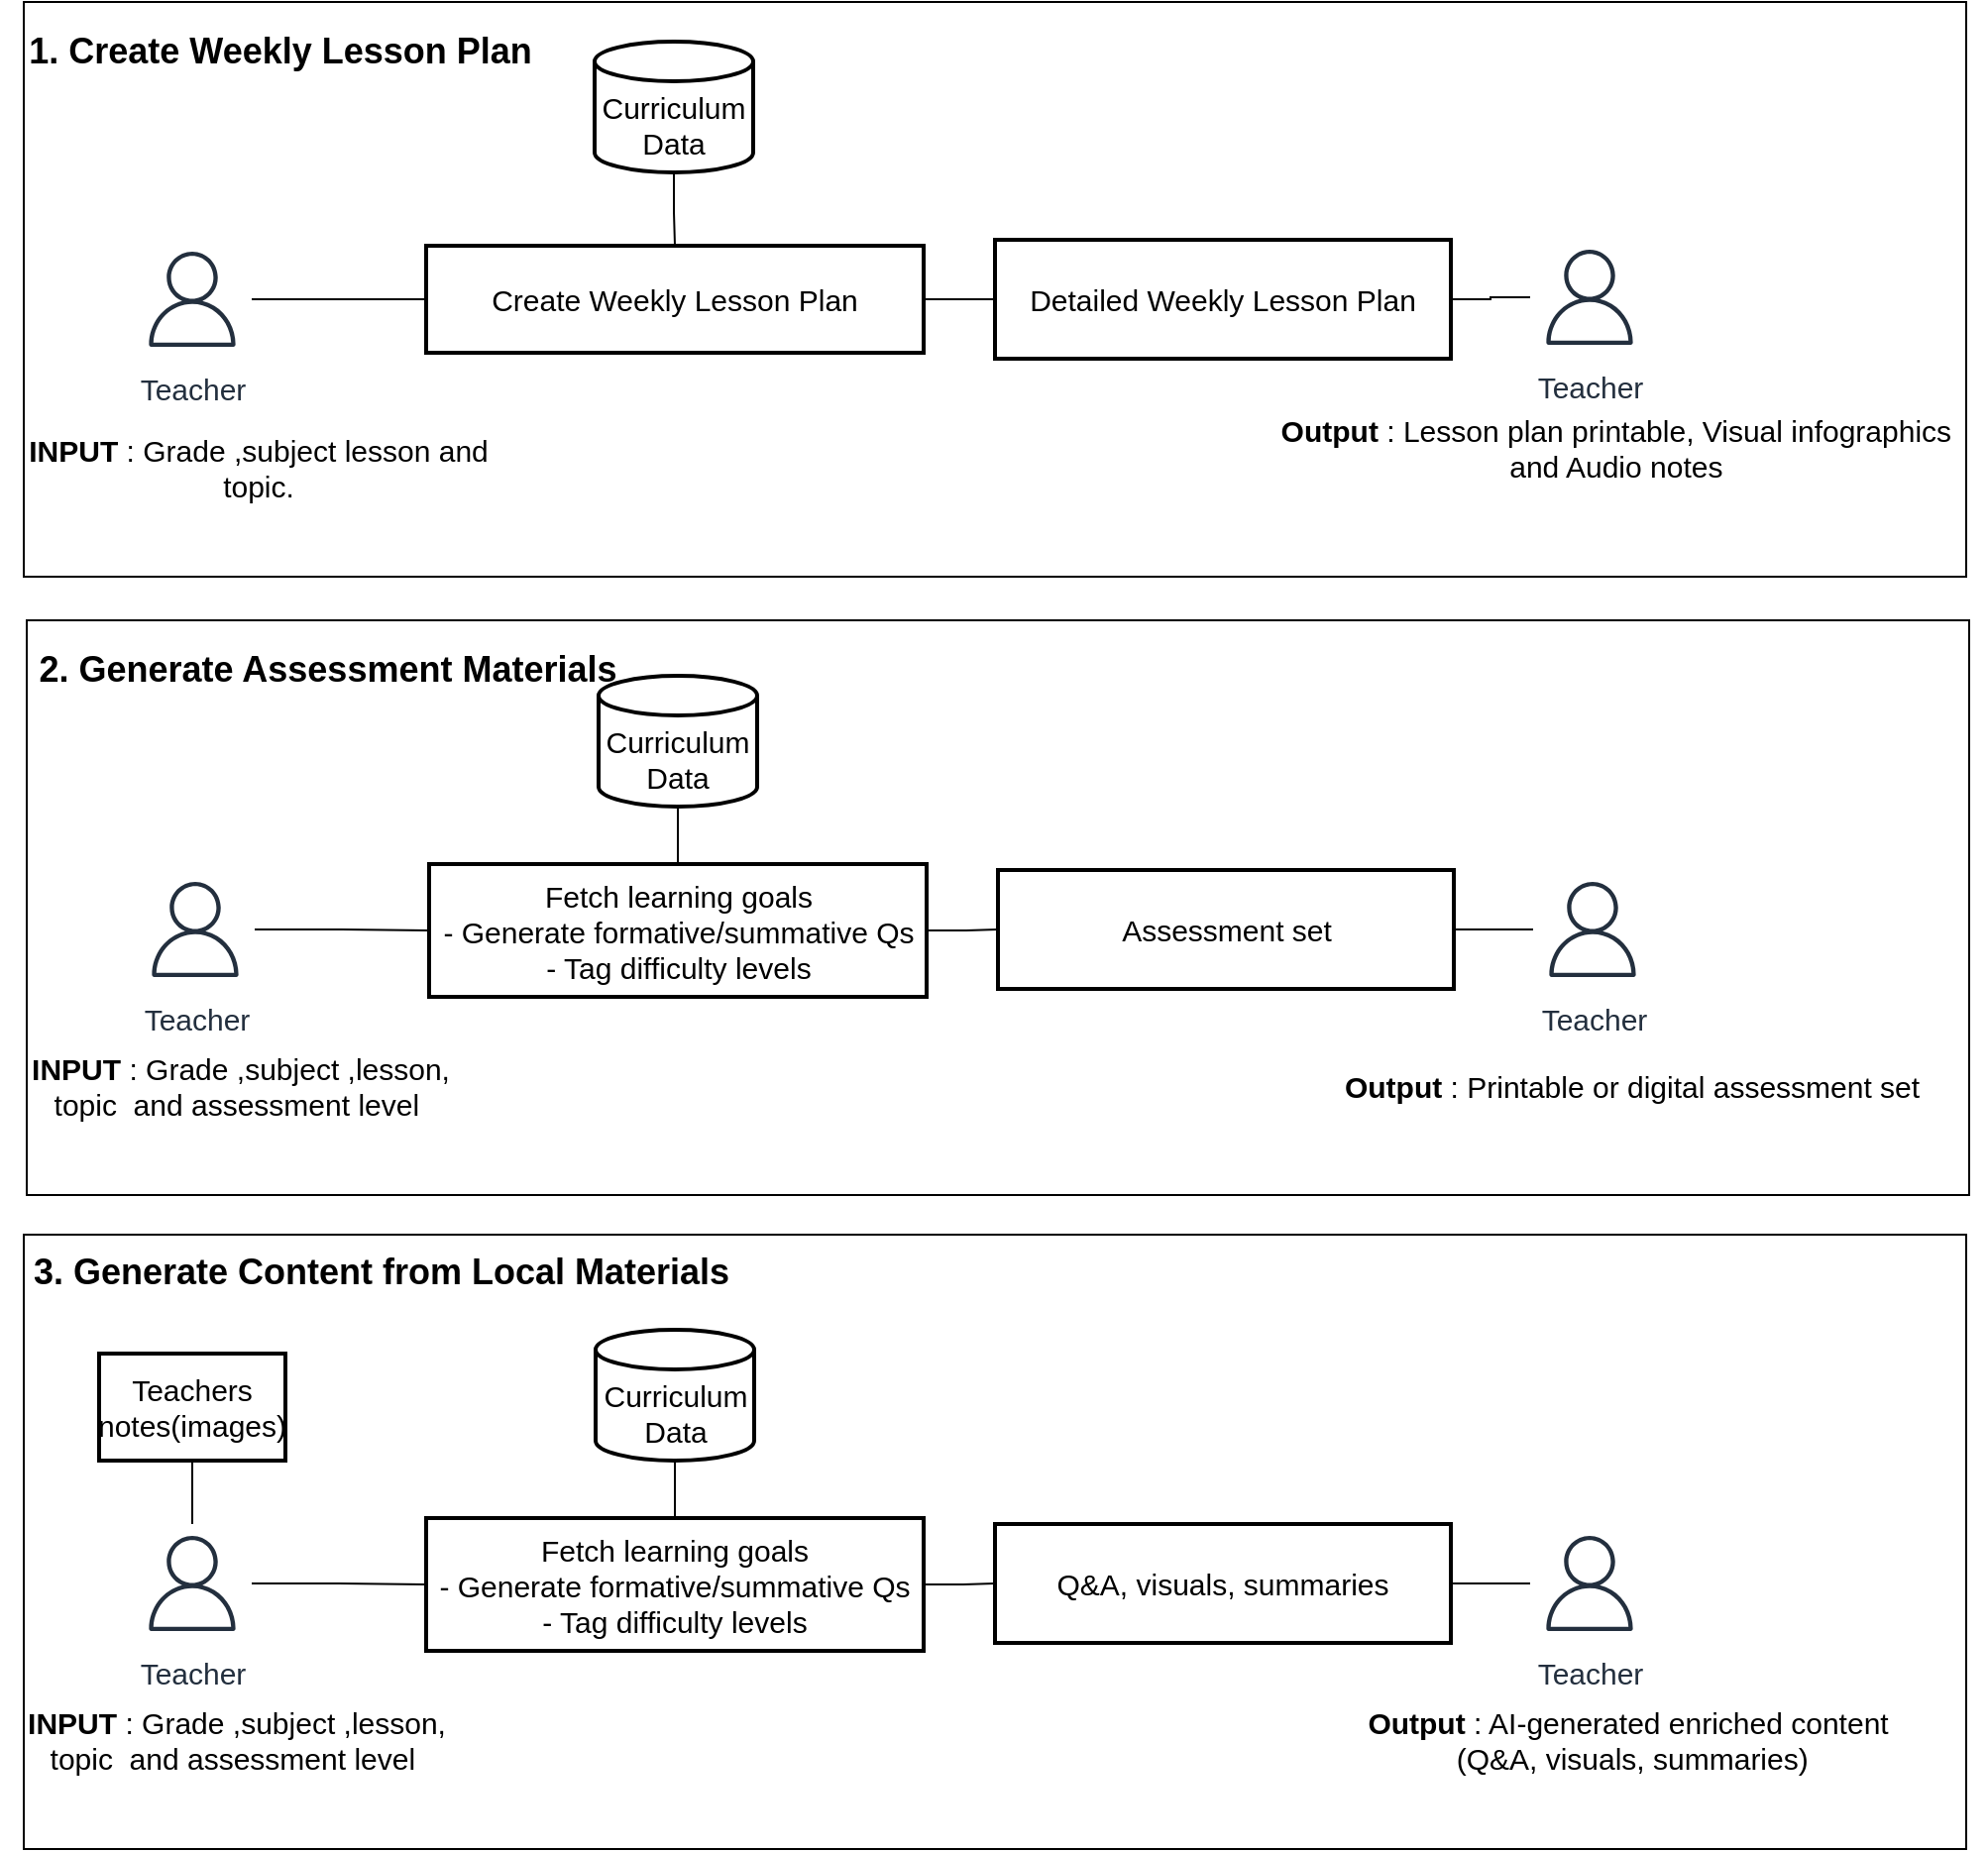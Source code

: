 <mxfile version="27.2.0" pages="5">
  <diagram name="Page-1" id="8Zo4scEm_hh-qfMQEtyr">
    <mxGraphModel dx="3894" dy="1289" grid="1" gridSize="10" guides="1" tooltips="1" connect="1" arrows="1" fold="1" page="1" pageScale="1" pageWidth="850" pageHeight="1100" math="0" shadow="0">
      <root>
        <mxCell id="0" />
        <mxCell id="1" parent="0" />
        <mxCell id="YntdD7N_lq6SQc5T4FbW-55" value="" style="rounded=0;whiteSpace=wrap;html=1;fontSize=15;" vertex="1" parent="1">
          <mxGeometry x="-1678" y="50" width="980" height="290" as="geometry" />
        </mxCell>
        <mxCell id="YntdD7N_lq6SQc5T4FbW-46" style="edgeStyle=orthogonalEdgeStyle;rounded=0;orthogonalLoop=1;jettySize=auto;html=1;endArrow=none;startFill=0;fontSize=15;" edge="1" parent="1" source="YntdD7N_lq6SQc5T4FbW-12" target="YntdD7N_lq6SQc5T4FbW-13">
          <mxGeometry relative="1" as="geometry">
            <mxPoint x="-1349.533" y="80" as="targetPoint" />
          </mxGeometry>
        </mxCell>
        <mxCell id="YntdD7N_lq6SQc5T4FbW-12" value="Curriculum Data" style="shape=cylinder3;boundedLbl=1;backgroundOutline=1;size=10;strokeWidth=2;whiteSpace=wrap;fontSize=15;" vertex="1" parent="1">
          <mxGeometry x="-1390" y="70" width="80" height="66" as="geometry" />
        </mxCell>
        <mxCell id="YntdD7N_lq6SQc5T4FbW-48" style="edgeStyle=orthogonalEdgeStyle;rounded=0;orthogonalLoop=1;jettySize=auto;html=1;endArrow=none;startFill=0;fontSize=15;" edge="1" parent="1" source="YntdD7N_lq6SQc5T4FbW-13" target="YntdD7N_lq6SQc5T4FbW-18">
          <mxGeometry relative="1" as="geometry" />
        </mxCell>
        <mxCell id="YntdD7N_lq6SQc5T4FbW-13" value="Create Weekly Lesson Plan" style="whiteSpace=wrap;strokeWidth=2;fontSize=15;" vertex="1" parent="1">
          <mxGeometry x="-1475" y="173" width="251" height="54" as="geometry" />
        </mxCell>
        <mxCell id="YntdD7N_lq6SQc5T4FbW-18" value="Detailed Weekly Lesson Plan" style="whiteSpace=wrap;strokeWidth=2;fontSize=15;" vertex="1" parent="1">
          <mxGeometry x="-1188" y="170" width="230" height="60" as="geometry" />
        </mxCell>
        <mxCell id="YntdD7N_lq6SQc5T4FbW-43" style="edgeStyle=orthogonalEdgeStyle;rounded=0;orthogonalLoop=1;jettySize=auto;html=1;endArrow=none;startFill=0;fontSize=15;" edge="1" parent="1" source="YntdD7N_lq6SQc5T4FbW-42" target="YntdD7N_lq6SQc5T4FbW-13">
          <mxGeometry relative="1" as="geometry" />
        </mxCell>
        <mxCell id="YntdD7N_lq6SQc5T4FbW-42" value="Teacher" style="sketch=0;outlineConnect=0;fontColor=#232F3E;gradientColor=none;strokeColor=#232F3E;fillColor=#ffffff;dashed=0;verticalLabelPosition=bottom;verticalAlign=top;align=center;html=1;fontSize=15;fontStyle=0;aspect=fixed;shape=mxgraph.aws4.resourceIcon;resIcon=mxgraph.aws4.user;" vertex="1" parent="1">
          <mxGeometry x="-1623" y="170" width="60" height="60" as="geometry" />
        </mxCell>
        <mxCell id="YntdD7N_lq6SQc5T4FbW-52" style="edgeStyle=orthogonalEdgeStyle;rounded=0;orthogonalLoop=1;jettySize=auto;html=1;endArrow=none;startFill=0;fontSize=15;" edge="1" parent="1" source="YntdD7N_lq6SQc5T4FbW-51" target="YntdD7N_lq6SQc5T4FbW-18">
          <mxGeometry relative="1" as="geometry" />
        </mxCell>
        <mxCell id="YntdD7N_lq6SQc5T4FbW-51" value="Teacher" style="sketch=0;outlineConnect=0;fontColor=#232F3E;gradientColor=none;strokeColor=#232F3E;fillColor=#ffffff;dashed=0;verticalLabelPosition=bottom;verticalAlign=top;align=center;html=1;fontSize=15;fontStyle=0;aspect=fixed;shape=mxgraph.aws4.resourceIcon;resIcon=mxgraph.aws4.user;" vertex="1" parent="1">
          <mxGeometry x="-918" y="169" width="60" height="60" as="geometry" />
        </mxCell>
        <mxCell id="YntdD7N_lq6SQc5T4FbW-53" value="&lt;span style=&quot;background-color: rgb(255, 255, 255);&quot;&gt;&lt;b&gt;INPUT&amp;nbsp;&lt;/b&gt;: Grade ,subject lesson and&lt;/span&gt;&lt;div&gt;&lt;span style=&quot;background-color: rgb(255, 255, 255);&quot;&gt;topic.&lt;/span&gt;&lt;/div&gt;" style="text;html=1;align=center;verticalAlign=middle;resizable=0;points=[];autosize=1;strokeColor=none;fillColor=none;fontSize=15;" vertex="1" parent="1">
          <mxGeometry x="-1690" y="260" width="260" height="50" as="geometry" />
        </mxCell>
        <mxCell id="YntdD7N_lq6SQc5T4FbW-54" value="&lt;span style=&quot;background-color: rgb(255, 255, 255);&quot;&gt;&lt;b&gt;Output &lt;/b&gt;: Lesson plan printable, Visual infographics&amp;nbsp;&lt;/span&gt;&lt;div&gt;&lt;span style=&quot;background-color: rgb(255, 255, 255);&quot;&gt;and Audio notes&amp;nbsp;&lt;/span&gt;&lt;/div&gt;" style="text;html=1;align=center;verticalAlign=middle;resizable=0;points=[];autosize=1;strokeColor=none;fillColor=none;fontSize=15;" vertex="1" parent="1">
          <mxGeometry x="-1058" y="250" width="370" height="50" as="geometry" />
        </mxCell>
        <mxCell id="YntdD7N_lq6SQc5T4FbW-56" value="&lt;font&gt;&lt;b&gt;1. Create Weekly Lesson Plan&lt;/b&gt;&lt;/font&gt;" style="text;html=1;align=center;verticalAlign=middle;resizable=0;points=[];autosize=1;strokeColor=none;fillColor=none;fontSize=18;" vertex="1" parent="1">
          <mxGeometry x="-1689" y="55" width="280" height="40" as="geometry" />
        </mxCell>
        <mxCell id="YntdD7N_lq6SQc5T4FbW-57" value="" style="rounded=0;whiteSpace=wrap;html=1;fontSize=15;" vertex="1" parent="1">
          <mxGeometry x="-1676.5" y="362" width="980" height="290" as="geometry" />
        </mxCell>
        <mxCell id="YntdD7N_lq6SQc5T4FbW-58" style="edgeStyle=orthogonalEdgeStyle;rounded=0;orthogonalLoop=1;jettySize=auto;html=1;endArrow=none;startFill=0;fontSize=15;" edge="1" parent="1" source="YntdD7N_lq6SQc5T4FbW-59" target="YntdD7N_lq6SQc5T4FbW-61">
          <mxGeometry relative="1" as="geometry">
            <mxPoint x="-1348.033" y="392" as="targetPoint" />
          </mxGeometry>
        </mxCell>
        <mxCell id="YntdD7N_lq6SQc5T4FbW-59" value="Curriculum Data" style="shape=cylinder3;boundedLbl=1;backgroundOutline=1;size=10;strokeWidth=2;whiteSpace=wrap;fontSize=15;" vertex="1" parent="1">
          <mxGeometry x="-1388" y="390" width="80" height="66" as="geometry" />
        </mxCell>
        <mxCell id="YntdD7N_lq6SQc5T4FbW-60" style="edgeStyle=orthogonalEdgeStyle;rounded=0;orthogonalLoop=1;jettySize=auto;html=1;endArrow=none;startFill=0;fontSize=15;" edge="1" parent="1" source="YntdD7N_lq6SQc5T4FbW-61" target="YntdD7N_lq6SQc5T4FbW-64">
          <mxGeometry relative="1" as="geometry" />
        </mxCell>
        <mxCell id="YntdD7N_lq6SQc5T4FbW-61" value="Fetch learning goals&#xa;- Generate formative/summative Qs&#xa;- Tag difficulty levels" style="whiteSpace=wrap;strokeWidth=2;fontSize=15;" vertex="1" parent="1">
          <mxGeometry x="-1473.5" y="485" width="251" height="67" as="geometry" />
        </mxCell>
        <mxCell id="YntdD7N_lq6SQc5T4FbW-64" value="Assessment set" style="whiteSpace=wrap;strokeWidth=2;fontSize=15;" vertex="1" parent="1">
          <mxGeometry x="-1186.5" y="488" width="230" height="60" as="geometry" />
        </mxCell>
        <mxCell id="YntdD7N_lq6SQc5T4FbW-65" style="edgeStyle=orthogonalEdgeStyle;rounded=0;orthogonalLoop=1;jettySize=auto;html=1;endArrow=none;startFill=0;fontSize=15;" edge="1" parent="1" source="YntdD7N_lq6SQc5T4FbW-66" target="YntdD7N_lq6SQc5T4FbW-61">
          <mxGeometry relative="1" as="geometry" />
        </mxCell>
        <mxCell id="YntdD7N_lq6SQc5T4FbW-66" value="Teacher" style="sketch=0;outlineConnect=0;fontColor=#232F3E;gradientColor=none;strokeColor=#232F3E;fillColor=#ffffff;dashed=0;verticalLabelPosition=bottom;verticalAlign=top;align=center;html=1;fontSize=15;fontStyle=0;aspect=fixed;shape=mxgraph.aws4.resourceIcon;resIcon=mxgraph.aws4.user;" vertex="1" parent="1">
          <mxGeometry x="-1621.5" y="488" width="60" height="60" as="geometry" />
        </mxCell>
        <mxCell id="YntdD7N_lq6SQc5T4FbW-67" style="edgeStyle=orthogonalEdgeStyle;rounded=0;orthogonalLoop=1;jettySize=auto;html=1;endArrow=none;startFill=0;fontSize=15;" edge="1" parent="1" source="YntdD7N_lq6SQc5T4FbW-68" target="YntdD7N_lq6SQc5T4FbW-64">
          <mxGeometry relative="1" as="geometry" />
        </mxCell>
        <mxCell id="YntdD7N_lq6SQc5T4FbW-68" value="Teacher" style="sketch=0;outlineConnect=0;fontColor=#232F3E;gradientColor=none;strokeColor=#232F3E;fillColor=#ffffff;dashed=0;verticalLabelPosition=bottom;verticalAlign=top;align=center;html=1;fontSize=15;fontStyle=0;aspect=fixed;shape=mxgraph.aws4.resourceIcon;resIcon=mxgraph.aws4.user;" vertex="1" parent="1">
          <mxGeometry x="-916.5" y="488" width="60" height="60" as="geometry" />
        </mxCell>
        <mxCell id="YntdD7N_lq6SQc5T4FbW-69" value="&lt;span style=&quot;background-color: rgb(255, 255, 255);&quot;&gt;&lt;b&gt;INPUT &lt;/b&gt;: Grade ,subject ,lesson,&lt;/span&gt;&lt;div&gt;&lt;span style=&quot;background-color: rgb(255, 255, 255);&quot;&gt;topic&amp;nbsp; and assessment level&amp;nbsp;&lt;/span&gt;&lt;/div&gt;" style="text;html=1;align=center;verticalAlign=middle;resizable=0;points=[];autosize=1;strokeColor=none;fillColor=none;fontSize=15;" vertex="1" parent="1">
          <mxGeometry x="-1684.5" y="572" width="230" height="50" as="geometry" />
        </mxCell>
        <mxCell id="YntdD7N_lq6SQc5T4FbW-70" value="&lt;span style=&quot;background-color: rgb(255, 255, 255);&quot;&gt;&lt;b&gt;Output &lt;/b&gt;: Printable or digital assessment set&lt;/span&gt;" style="text;html=1;align=center;verticalAlign=middle;resizable=0;points=[];autosize=1;strokeColor=none;fillColor=none;fontSize=15;" vertex="1" parent="1">
          <mxGeometry x="-1022.5" y="582" width="310" height="30" as="geometry" />
        </mxCell>
        <mxCell id="YntdD7N_lq6SQc5T4FbW-71" value="&lt;font&gt;&lt;b&gt;2. Generate Assessment Materials&lt;/b&gt;&lt;/font&gt;" style="text;html=1;align=center;verticalAlign=middle;resizable=0;points=[];autosize=1;strokeColor=none;fillColor=none;fontSize=18;" vertex="1" parent="1">
          <mxGeometry x="-1680.5" y="367" width="310" height="40" as="geometry" />
        </mxCell>
        <mxCell id="YntdD7N_lq6SQc5T4FbW-72" value="" style="rounded=0;whiteSpace=wrap;html=1;fontSize=15;" vertex="1" parent="1">
          <mxGeometry x="-1678" y="672" width="980" height="310" as="geometry" />
        </mxCell>
        <mxCell id="YntdD7N_lq6SQc5T4FbW-73" style="edgeStyle=orthogonalEdgeStyle;rounded=0;orthogonalLoop=1;jettySize=auto;html=1;endArrow=none;startFill=0;fontSize=15;" edge="1" parent="1" source="YntdD7N_lq6SQc5T4FbW-74" target="YntdD7N_lq6SQc5T4FbW-76">
          <mxGeometry relative="1" as="geometry">
            <mxPoint x="-1349.467" y="722" as="targetPoint" />
          </mxGeometry>
        </mxCell>
        <mxCell id="YntdD7N_lq6SQc5T4FbW-74" value="Curriculum Data" style="shape=cylinder3;boundedLbl=1;backgroundOutline=1;size=10;strokeWidth=2;whiteSpace=wrap;fontSize=15;" vertex="1" parent="1">
          <mxGeometry x="-1389.5" y="720" width="80" height="66" as="geometry" />
        </mxCell>
        <mxCell id="YntdD7N_lq6SQc5T4FbW-75" style="edgeStyle=orthogonalEdgeStyle;rounded=0;orthogonalLoop=1;jettySize=auto;html=1;endArrow=none;startFill=0;fontSize=15;" edge="1" parent="1" source="YntdD7N_lq6SQc5T4FbW-76" target="YntdD7N_lq6SQc5T4FbW-79">
          <mxGeometry relative="1" as="geometry" />
        </mxCell>
        <mxCell id="YntdD7N_lq6SQc5T4FbW-76" value="Fetch learning goals&#xa;- Generate formative/summative Qs&#xa;- Tag difficulty levels" style="whiteSpace=wrap;strokeWidth=2;fontSize=15;" vertex="1" parent="1">
          <mxGeometry x="-1475" y="815" width="251" height="67" as="geometry" />
        </mxCell>
        <mxCell id="YntdD7N_lq6SQc5T4FbW-79" value="Q&amp;A, visuals, summaries" style="whiteSpace=wrap;strokeWidth=2;fontSize=15;" vertex="1" parent="1">
          <mxGeometry x="-1188" y="818" width="230" height="60" as="geometry" />
        </mxCell>
        <mxCell id="YntdD7N_lq6SQc5T4FbW-80" style="edgeStyle=orthogonalEdgeStyle;rounded=0;orthogonalLoop=1;jettySize=auto;html=1;endArrow=none;startFill=0;fontSize=15;" edge="1" parent="1" source="YntdD7N_lq6SQc5T4FbW-81" target="YntdD7N_lq6SQc5T4FbW-76">
          <mxGeometry relative="1" as="geometry" />
        </mxCell>
        <mxCell id="YntdD7N_lq6SQc5T4FbW-81" value="Teacher" style="sketch=0;outlineConnect=0;fontColor=#232F3E;gradientColor=none;strokeColor=#232F3E;fillColor=#ffffff;dashed=0;verticalLabelPosition=bottom;verticalAlign=top;align=center;html=1;fontSize=15;fontStyle=0;aspect=fixed;shape=mxgraph.aws4.resourceIcon;resIcon=mxgraph.aws4.user;" vertex="1" parent="1">
          <mxGeometry x="-1623" y="818" width="60" height="60" as="geometry" />
        </mxCell>
        <mxCell id="YntdD7N_lq6SQc5T4FbW-82" style="edgeStyle=orthogonalEdgeStyle;rounded=0;orthogonalLoop=1;jettySize=auto;html=1;endArrow=none;startFill=0;fontSize=15;" edge="1" parent="1" source="YntdD7N_lq6SQc5T4FbW-83" target="YntdD7N_lq6SQc5T4FbW-79">
          <mxGeometry relative="1" as="geometry" />
        </mxCell>
        <mxCell id="YntdD7N_lq6SQc5T4FbW-83" value="Teacher" style="sketch=0;outlineConnect=0;fontColor=#232F3E;gradientColor=none;strokeColor=#232F3E;fillColor=#ffffff;dashed=0;verticalLabelPosition=bottom;verticalAlign=top;align=center;html=1;fontSize=15;fontStyle=0;aspect=fixed;shape=mxgraph.aws4.resourceIcon;resIcon=mxgraph.aws4.user;" vertex="1" parent="1">
          <mxGeometry x="-918" y="818" width="60" height="60" as="geometry" />
        </mxCell>
        <mxCell id="YntdD7N_lq6SQc5T4FbW-84" value="&lt;span style=&quot;background-color: rgb(255, 255, 255);&quot;&gt;&lt;b&gt;INPUT &lt;/b&gt;: Grade ,subject ,lesson,&lt;/span&gt;&lt;div&gt;&lt;span style=&quot;background-color: rgb(255, 255, 255);&quot;&gt;topic&amp;nbsp; and assessment level&amp;nbsp;&lt;/span&gt;&lt;/div&gt;" style="text;html=1;align=center;verticalAlign=middle;resizable=0;points=[];autosize=1;strokeColor=none;fillColor=none;fontSize=15;" vertex="1" parent="1">
          <mxGeometry x="-1686" y="902" width="230" height="50" as="geometry" />
        </mxCell>
        <mxCell id="YntdD7N_lq6SQc5T4FbW-85" value="&lt;span style=&quot;background-color: rgb(255, 255, 255);&quot;&gt;&lt;b&gt;Output &lt;/b&gt;: AI-generated enriched content&lt;/span&gt;&lt;div&gt;&lt;span style=&quot;background-color: rgb(255, 255, 255);&quot;&gt;&amp;nbsp;(Q&amp;amp;A, visuals, summaries)&lt;/span&gt;&lt;/div&gt;" style="text;html=1;align=center;verticalAlign=middle;resizable=0;points=[];autosize=1;strokeColor=none;fillColor=none;fontSize=15;" vertex="1" parent="1">
          <mxGeometry x="-1014" y="902" width="290" height="50" as="geometry" />
        </mxCell>
        <mxCell id="YntdD7N_lq6SQc5T4FbW-86" value="&lt;font&gt;&lt;b&gt;3. Generate Content from Local Materials&lt;/b&gt;&lt;/font&gt;" style="text;html=1;align=center;verticalAlign=middle;resizable=0;points=[];autosize=1;strokeColor=none;fillColor=none;fontSize=18;" vertex="1" parent="1">
          <mxGeometry x="-1683" y="671" width="370" height="40" as="geometry" />
        </mxCell>
        <mxCell id="YntdD7N_lq6SQc5T4FbW-88" style="edgeStyle=orthogonalEdgeStyle;rounded=0;orthogonalLoop=1;jettySize=auto;html=1;endArrow=none;startFill=0;fontSize=15;" edge="1" parent="1" source="YntdD7N_lq6SQc5T4FbW-87" target="YntdD7N_lq6SQc5T4FbW-81">
          <mxGeometry relative="1" as="geometry" />
        </mxCell>
        <mxCell id="YntdD7N_lq6SQc5T4FbW-87" value="Teachers notes(images)" style="whiteSpace=wrap;strokeWidth=2;fontSize=15;" vertex="1" parent="1">
          <mxGeometry x="-1640" y="732" width="94" height="54" as="geometry" />
        </mxCell>
      </root>
    </mxGraphModel>
  </diagram>
  <diagram name="Copy of Page-1" id="HYlRdYoOZSdrp5vM9V2K">
    <mxGraphModel dx="3737" dy="1197" grid="1" gridSize="10" guides="1" tooltips="1" connect="1" arrows="1" fold="1" page="1" pageScale="1" pageWidth="850" pageHeight="1100" math="0" shadow="0">
      <root>
        <mxCell id="RtsJk_2hESXB8yvgRT5C-0" />
        <mxCell id="RtsJk_2hESXB8yvgRT5C-1" parent="RtsJk_2hESXB8yvgRT5C-0" />
        <mxCell id="RtsJk_2hESXB8yvgRT5C-2" value="" style="rounded=0;whiteSpace=wrap;html=1;fontSize=15;" vertex="1" parent="RtsJk_2hESXB8yvgRT5C-1">
          <mxGeometry x="-1678" y="50" width="980" height="290" as="geometry" />
        </mxCell>
        <mxCell id="RtsJk_2hESXB8yvgRT5C-5" style="edgeStyle=orthogonalEdgeStyle;rounded=0;orthogonalLoop=1;jettySize=auto;html=1;endArrow=none;startFill=0;fontSize=15;" edge="1" parent="RtsJk_2hESXB8yvgRT5C-1" source="RtsJk_2hESXB8yvgRT5C-6" target="RtsJk_2hESXB8yvgRT5C-7">
          <mxGeometry relative="1" as="geometry" />
        </mxCell>
        <mxCell id="RtsJk_2hESXB8yvgRT5C-6" value="- Understand topic&#xa;- Generate relevant story/real time applicaion&#xa;- Translate or generate in target language" style="whiteSpace=wrap;strokeWidth=2;fontSize=15;" vertex="1" parent="RtsJk_2hESXB8yvgRT5C-1">
          <mxGeometry x="-1475" y="173" width="251" height="87" as="geometry" />
        </mxCell>
        <mxCell id="RtsJk_2hESXB8yvgRT5C-7" value="Story/application or example text in regional language" style="whiteSpace=wrap;strokeWidth=2;fontSize=15;" vertex="1" parent="RtsJk_2hESXB8yvgRT5C-1">
          <mxGeometry x="-1186.5" y="186.5" width="230" height="60" as="geometry" />
        </mxCell>
        <mxCell id="RtsJk_2hESXB8yvgRT5C-8" style="edgeStyle=orthogonalEdgeStyle;rounded=0;orthogonalLoop=1;jettySize=auto;html=1;endArrow=none;startFill=0;fontSize=15;" edge="1" parent="RtsJk_2hESXB8yvgRT5C-1" source="RtsJk_2hESXB8yvgRT5C-9" target="RtsJk_2hESXB8yvgRT5C-6">
          <mxGeometry relative="1" as="geometry" />
        </mxCell>
        <mxCell id="RtsJk_2hESXB8yvgRT5C-9" value="Teacher" style="sketch=0;outlineConnect=0;fontColor=#232F3E;gradientColor=none;strokeColor=#232F3E;fillColor=#ffffff;dashed=0;verticalLabelPosition=bottom;verticalAlign=top;align=center;html=1;fontSize=15;fontStyle=0;aspect=fixed;shape=mxgraph.aws4.resourceIcon;resIcon=mxgraph.aws4.user;" vertex="1" parent="RtsJk_2hESXB8yvgRT5C-1">
          <mxGeometry x="-1623" y="186.5" width="60" height="60" as="geometry" />
        </mxCell>
        <mxCell id="RtsJk_2hESXB8yvgRT5C-10" style="edgeStyle=orthogonalEdgeStyle;rounded=0;orthogonalLoop=1;jettySize=auto;html=1;endArrow=none;startFill=0;fontSize=15;" edge="1" parent="RtsJk_2hESXB8yvgRT5C-1" source="RtsJk_2hESXB8yvgRT5C-11" target="RtsJk_2hESXB8yvgRT5C-7">
          <mxGeometry relative="1" as="geometry" />
        </mxCell>
        <mxCell id="RtsJk_2hESXB8yvgRT5C-11" value="Teacher" style="sketch=0;outlineConnect=0;fontColor=#232F3E;gradientColor=none;strokeColor=#232F3E;fillColor=#ffffff;dashed=0;verticalLabelPosition=bottom;verticalAlign=top;align=center;html=1;fontSize=15;fontStyle=0;aspect=fixed;shape=mxgraph.aws4.resourceIcon;resIcon=mxgraph.aws4.user;" vertex="1" parent="RtsJk_2hESXB8yvgRT5C-1">
          <mxGeometry x="-916.5" y="186.5" width="60" height="60" as="geometry" />
        </mxCell>
        <mxCell id="RtsJk_2hESXB8yvgRT5C-12" value="&lt;br&gt;&lt;table&gt;&lt;tbody&gt;&lt;tr&gt;&lt;td data-end=&quot;777&quot; data-start=&quot;736&quot; data-col-size=&quot;lg&quot;&gt;&lt;b&gt;INPUT&amp;nbsp;&lt;/b&gt;&lt;span style=&quot;background-color: rgb(255, 255, 255);&quot;&gt;:&amp;nbsp;&lt;/span&gt;Topic, Local Language&lt;/td&gt;&lt;/tr&gt;&lt;/tbody&gt;&lt;/table&gt;&lt;div&gt;&lt;br&gt;&lt;/div&gt;" style="text;html=1;align=center;verticalAlign=middle;resizable=0;points=[];autosize=1;strokeColor=none;fillColor=none;fontSize=15;" vertex="1" parent="RtsJk_2hESXB8yvgRT5C-1">
          <mxGeometry x="-1678" y="250" width="240" height="70" as="geometry" />
        </mxCell>
        <mxCell id="RtsJk_2hESXB8yvgRT5C-13" value="&lt;span style=&quot;background-color: rgb(255, 255, 255);&quot;&gt;&lt;b&gt;OUTPUT&lt;/b&gt;:&amp;nbsp;&lt;/span&gt;&lt;span style=&quot;text-wrap-mode: wrap;&quot;&gt;Story/application or example&amp;nbsp;&lt;/span&gt;" style="text;html=1;align=center;verticalAlign=middle;resizable=0;points=[];autosize=1;strokeColor=none;fillColor=none;fontSize=15;" vertex="1" parent="RtsJk_2hESXB8yvgRT5C-1">
          <mxGeometry x="-1033" y="280" width="290" height="30" as="geometry" />
        </mxCell>
        <mxCell id="RtsJk_2hESXB8yvgRT5C-14" value="&lt;font&gt;&lt;b&gt;1. Story/ Application / example builder&lt;/b&gt;&lt;/font&gt;" style="text;html=1;align=center;verticalAlign=middle;resizable=0;points=[];autosize=1;strokeColor=none;fillColor=none;fontSize=18;" vertex="1" parent="RtsJk_2hESXB8yvgRT5C-1">
          <mxGeometry x="-1668" y="70" width="350" height="40" as="geometry" />
        </mxCell>
        <mxCell id="RtsJk_2hESXB8yvgRT5C-15" value="" style="rounded=0;whiteSpace=wrap;html=1;fontSize=15;" vertex="1" parent="RtsJk_2hESXB8yvgRT5C-1">
          <mxGeometry x="-1676.5" y="362" width="980" height="290" as="geometry" />
        </mxCell>
        <mxCell id="RtsJk_2hESXB8yvgRT5C-16" style="edgeStyle=orthogonalEdgeStyle;rounded=0;orthogonalLoop=1;jettySize=auto;html=1;endArrow=none;startFill=0;fontSize=15;" edge="1" parent="RtsJk_2hESXB8yvgRT5C-1" source="RtsJk_2hESXB8yvgRT5C-17" target="RtsJk_2hESXB8yvgRT5C-19">
          <mxGeometry relative="1" as="geometry">
            <mxPoint x="-1348.033" y="392" as="targetPoint" />
          </mxGeometry>
        </mxCell>
        <mxCell id="RtsJk_2hESXB8yvgRT5C-17" value="Curriculum Data" style="shape=cylinder3;boundedLbl=1;backgroundOutline=1;size=10;strokeWidth=2;whiteSpace=wrap;fontSize=15;" vertex="1" parent="RtsJk_2hESXB8yvgRT5C-1">
          <mxGeometry x="-1440" y="407" width="80" height="66" as="geometry" />
        </mxCell>
        <mxCell id="RtsJk_2hESXB8yvgRT5C-18" style="edgeStyle=orthogonalEdgeStyle;rounded=0;orthogonalLoop=1;jettySize=auto;html=1;endArrow=none;startFill=0;fontSize=15;" edge="1" parent="RtsJk_2hESXB8yvgRT5C-1" source="RtsJk_2hESXB8yvgRT5C-19" target="RtsJk_2hESXB8yvgRT5C-20">
          <mxGeometry relative="1" as="geometry" />
        </mxCell>
        <mxCell id="RtsJk_2hESXB8yvgRT5C-19" value="- Identify core skill&#xa;- Generate exercises (fill-in-the-blanks, match, diagram labels)&#xa;- Format for print/display" style="whiteSpace=wrap;strokeWidth=2;fontSize=15;" vertex="1" parent="RtsJk_2hESXB8yvgRT5C-1">
          <mxGeometry x="-1473.5" y="485" width="251" height="85" as="geometry" />
        </mxCell>
        <mxCell id="RtsJk_2hESXB8yvgRT5C-20" value="Printable worksheet in local language" style="whiteSpace=wrap;strokeWidth=2;fontSize=15;" vertex="1" parent="RtsJk_2hESXB8yvgRT5C-1">
          <mxGeometry x="-1186.5" y="497" width="230" height="60" as="geometry" />
        </mxCell>
        <mxCell id="RtsJk_2hESXB8yvgRT5C-21" style="edgeStyle=orthogonalEdgeStyle;rounded=0;orthogonalLoop=1;jettySize=auto;html=1;endArrow=none;startFill=0;fontSize=15;" edge="1" parent="RtsJk_2hESXB8yvgRT5C-1" source="RtsJk_2hESXB8yvgRT5C-22" target="RtsJk_2hESXB8yvgRT5C-19">
          <mxGeometry relative="1" as="geometry" />
        </mxCell>
        <mxCell id="RtsJk_2hESXB8yvgRT5C-22" value="Teacher" style="sketch=0;outlineConnect=0;fontColor=#232F3E;gradientColor=none;strokeColor=#232F3E;fillColor=#ffffff;dashed=0;verticalLabelPosition=bottom;verticalAlign=top;align=center;html=1;fontSize=15;fontStyle=0;aspect=fixed;shape=mxgraph.aws4.resourceIcon;resIcon=mxgraph.aws4.user;" vertex="1" parent="RtsJk_2hESXB8yvgRT5C-1">
          <mxGeometry x="-1621.5" y="497" width="60" height="60" as="geometry" />
        </mxCell>
        <mxCell id="RtsJk_2hESXB8yvgRT5C-23" style="edgeStyle=orthogonalEdgeStyle;rounded=0;orthogonalLoop=1;jettySize=auto;html=1;endArrow=none;startFill=0;fontSize=15;" edge="1" parent="RtsJk_2hESXB8yvgRT5C-1" source="RtsJk_2hESXB8yvgRT5C-24" target="RtsJk_2hESXB8yvgRT5C-20">
          <mxGeometry relative="1" as="geometry" />
        </mxCell>
        <mxCell id="RtsJk_2hESXB8yvgRT5C-24" value="Teacher" style="sketch=0;outlineConnect=0;fontColor=#232F3E;gradientColor=none;strokeColor=#232F3E;fillColor=#ffffff;dashed=0;verticalLabelPosition=bottom;verticalAlign=top;align=center;html=1;fontSize=15;fontStyle=0;aspect=fixed;shape=mxgraph.aws4.resourceIcon;resIcon=mxgraph.aws4.user;" vertex="1" parent="RtsJk_2hESXB8yvgRT5C-1">
          <mxGeometry x="-916.5" y="497.5" width="60" height="60" as="geometry" />
        </mxCell>
        <mxCell id="RtsJk_2hESXB8yvgRT5C-25" value="&lt;b&gt;INPUT :&lt;/b&gt;Grade, Subject, Topic" style="text;html=1;align=center;verticalAlign=middle;resizable=0;points=[];autosize=1;strokeColor=none;fillColor=none;fontSize=15;" vertex="1" parent="RtsJk_2hESXB8yvgRT5C-1">
          <mxGeometry x="-1668" y="592" width="220" height="30" as="geometry" />
        </mxCell>
        <mxCell id="RtsJk_2hESXB8yvgRT5C-26" value="&lt;span style=&quot;background-color: rgb(255, 255, 255);&quot;&gt;&lt;b&gt;OUTPUT&lt;/b&gt;: Printable worksheet in local language&lt;/span&gt;" style="text;html=1;align=center;verticalAlign=middle;resizable=0;points=[];autosize=1;strokeColor=none;fillColor=none;fontSize=15;" vertex="1" parent="RtsJk_2hESXB8yvgRT5C-1">
          <mxGeometry x="-1037.5" y="582" width="340" height="30" as="geometry" />
        </mxCell>
        <mxCell id="RtsJk_2hESXB8yvgRT5C-27" value="&lt;b&gt;2. Create Worksheets &amp;amp; Practice Exercises&lt;/b&gt;" style="text;html=1;align=center;verticalAlign=middle;resizable=0;points=[];autosize=1;strokeColor=none;fillColor=none;fontSize=18;" vertex="1" parent="RtsJk_2hESXB8yvgRT5C-1">
          <mxGeometry x="-1686.5" y="367" width="390" height="40" as="geometry" />
        </mxCell>
        <mxCell id="RtsJk_2hESXB8yvgRT5C-28" value="" style="rounded=0;whiteSpace=wrap;html=1;fontSize=15;" vertex="1" parent="RtsJk_2hESXB8yvgRT5C-1">
          <mxGeometry x="-1678" y="672" width="980" height="358" as="geometry" />
        </mxCell>
        <mxCell id="RtsJk_2hESXB8yvgRT5C-29" style="edgeStyle=orthogonalEdgeStyle;rounded=0;orthogonalLoop=1;jettySize=auto;html=1;endArrow=none;startFill=0;fontSize=15;" edge="1" parent="RtsJk_2hESXB8yvgRT5C-1" source="RtsJk_2hESXB8yvgRT5C-30" target="RtsJk_2hESXB8yvgRT5C-32">
          <mxGeometry relative="1" as="geometry">
            <mxPoint x="-1349.467" y="722" as="targetPoint" />
          </mxGeometry>
        </mxCell>
        <mxCell id="RtsJk_2hESXB8yvgRT5C-30" value="Curriculum Data" style="shape=cylinder3;boundedLbl=1;backgroundOutline=1;size=10;strokeWidth=2;whiteSpace=wrap;fontSize=15;" vertex="1" parent="RtsJk_2hESXB8yvgRT5C-1">
          <mxGeometry x="-1448" y="720" width="80" height="66" as="geometry" />
        </mxCell>
        <mxCell id="RtsJk_2hESXB8yvgRT5C-31" style="edgeStyle=orthogonalEdgeStyle;rounded=0;orthogonalLoop=1;jettySize=auto;html=1;endArrow=none;startFill=0;fontSize=15;" edge="1" parent="RtsJk_2hESXB8yvgRT5C-1" source="RtsJk_2hESXB8yvgRT5C-32" target="RtsJk_2hESXB8yvgRT5C-33">
          <mxGeometry relative="1" as="geometry" />
        </mxCell>
        <mxCell id="RtsJk_2hESXB8yvgRT5C-32" value="Fetch learning goals&#xa;- Generate formative/summative Qs&#xa;- Tag difficulty levels" style="whiteSpace=wrap;strokeWidth=2;fontSize=15;" vertex="1" parent="RtsJk_2hESXB8yvgRT5C-1">
          <mxGeometry x="-1475" y="815" width="251" height="67" as="geometry" />
        </mxCell>
        <mxCell id="RtsJk_2hESXB8yvgRT5C-33" value="Generate Question bank" style="whiteSpace=wrap;strokeWidth=2;fontSize=15;" vertex="1" parent="RtsJk_2hESXB8yvgRT5C-1">
          <mxGeometry x="-1188" y="818" width="230" height="60" as="geometry" />
        </mxCell>
        <mxCell id="RtsJk_2hESXB8yvgRT5C-34" style="edgeStyle=orthogonalEdgeStyle;rounded=0;orthogonalLoop=1;jettySize=auto;html=1;endArrow=none;startFill=0;fontSize=15;" edge="1" parent="RtsJk_2hESXB8yvgRT5C-1" source="RtsJk_2hESXB8yvgRT5C-35" target="RtsJk_2hESXB8yvgRT5C-32">
          <mxGeometry relative="1" as="geometry" />
        </mxCell>
        <mxCell id="RtsJk_2hESXB8yvgRT5C-35" value="Teacher" style="sketch=0;outlineConnect=0;fontColor=#232F3E;gradientColor=none;strokeColor=#232F3E;fillColor=#ffffff;dashed=0;verticalLabelPosition=bottom;verticalAlign=top;align=center;html=1;fontSize=15;fontStyle=0;aspect=fixed;shape=mxgraph.aws4.resourceIcon;resIcon=mxgraph.aws4.user;" vertex="1" parent="RtsJk_2hESXB8yvgRT5C-1">
          <mxGeometry x="-1623" y="818" width="60" height="60" as="geometry" />
        </mxCell>
        <mxCell id="RtsJk_2hESXB8yvgRT5C-36" style="edgeStyle=orthogonalEdgeStyle;rounded=0;orthogonalLoop=1;jettySize=auto;html=1;endArrow=none;startFill=0;fontSize=15;" edge="1" parent="RtsJk_2hESXB8yvgRT5C-1" source="RtsJk_2hESXB8yvgRT5C-37" target="RtsJk_2hESXB8yvgRT5C-33">
          <mxGeometry relative="1" as="geometry" />
        </mxCell>
        <mxCell id="RtsJk_2hESXB8yvgRT5C-37" value="Teacher" style="sketch=0;outlineConnect=0;fontColor=#232F3E;gradientColor=none;strokeColor=#232F3E;fillColor=#ffffff;dashed=0;verticalLabelPosition=bottom;verticalAlign=top;align=center;html=1;fontSize=15;fontStyle=0;aspect=fixed;shape=mxgraph.aws4.resourceIcon;resIcon=mxgraph.aws4.user;" vertex="1" parent="RtsJk_2hESXB8yvgRT5C-1">
          <mxGeometry x="-918" y="818" width="60" height="60" as="geometry" />
        </mxCell>
        <mxCell id="RtsJk_2hESXB8yvgRT5C-38" value="&lt;span style=&quot;background-color: rgb(255, 255, 255);&quot;&gt;&lt;b&gt;INPUT &lt;/b&gt;: Grade ,subject ,lesson,&lt;/span&gt;&lt;div&gt;&lt;span style=&quot;background-color: rgb(255, 255, 255);&quot;&gt;topic&amp;nbsp; and assessment level&amp;nbsp;&lt;/span&gt;&lt;/div&gt;&lt;div&gt;&lt;span style=&quot;background-color: rgb(255, 255, 255);&quot;&gt;&lt;div&gt;Teacher optionally selects:&lt;/div&gt;&lt;div&gt;&amp;nbsp; &amp;nbsp; - Question types&lt;/div&gt;&lt;div&gt;&amp;nbsp; &amp;nbsp; - Difficulty level&lt;/div&gt;&lt;div&gt;&amp;nbsp; &amp;nbsp; - Language&lt;/div&gt;&lt;/span&gt;&lt;/div&gt;" style="text;html=1;align=left;verticalAlign=middle;resizable=0;points=[];autosize=1;strokeColor=none;fillColor=none;fontSize=15;" vertex="1" parent="RtsJk_2hESXB8yvgRT5C-1">
          <mxGeometry x="-1664" y="902" width="230" height="120" as="geometry" />
        </mxCell>
        <mxCell id="RtsJk_2hESXB8yvgRT5C-39" value="&lt;span style=&quot;background-color: rgb(255, 255, 255);&quot;&gt;&lt;b&gt;OUTPUT&lt;/b&gt;: Download as PDF/Word/CSV or&lt;/span&gt;&lt;div&gt;&lt;span style=&quot;background-color: rgb(255, 255, 255);&quot;&gt;&amp;nbsp;push into worksheet/quiz templates&lt;br&gt;&lt;/span&gt;&lt;/div&gt;" style="text;html=1;align=center;verticalAlign=middle;resizable=0;points=[];autosize=1;strokeColor=none;fillColor=none;fontSize=15;" vertex="1" parent="RtsJk_2hESXB8yvgRT5C-1">
          <mxGeometry x="-1035" y="910" width="310" height="50" as="geometry" />
        </mxCell>
        <mxCell id="RtsJk_2hESXB8yvgRT5C-40" value="&lt;font&gt;&lt;b&gt;3.&amp;nbsp;&lt;/b&gt;&lt;/font&gt;&lt;strong data-end=&quot;1478&quot; data-start=&quot;1429&quot;&gt;Build Concept Q&amp;amp;A and Simplified Explanations&lt;/strong&gt;" style="text;html=1;align=center;verticalAlign=middle;resizable=0;points=[];autosize=1;strokeColor=none;fillColor=none;fontSize=18;" vertex="1" parent="RtsJk_2hESXB8yvgRT5C-1">
          <mxGeometry x="-1668" y="672" width="450" height="40" as="geometry" />
        </mxCell>
        <mxCell id="H_0887umdgH6XYZ0SWH4-2" style="edgeStyle=orthogonalEdgeStyle;rounded=0;orthogonalLoop=1;jettySize=auto;html=1;endArrow=none;startFill=0;" edge="1" parent="RtsJk_2hESXB8yvgRT5C-1" source="H_0887umdgH6XYZ0SWH4-1" target="RtsJk_2hESXB8yvgRT5C-6">
          <mxGeometry relative="1" as="geometry" />
        </mxCell>
        <mxCell id="H_0887umdgH6XYZ0SWH4-1" value=" Internet" style="whiteSpace=wrap;strokeWidth=2;fontSize=15;" vertex="1" parent="RtsJk_2hESXB8yvgRT5C-1">
          <mxGeometry x="-1425" y="100" width="150" height="54" as="geometry" />
        </mxCell>
        <mxCell id="H_0887umdgH6XYZ0SWH4-3" value=" Internet" style="whiteSpace=wrap;strokeWidth=2;fontSize=15;" vertex="1" parent="RtsJk_2hESXB8yvgRT5C-1">
          <mxGeometry x="-1275" y="413" width="150" height="54" as="geometry" />
        </mxCell>
        <mxCell id="H_0887umdgH6XYZ0SWH4-6" style="edgeStyle=orthogonalEdgeStyle;rounded=0;orthogonalLoop=1;jettySize=auto;html=1;endArrow=none;startFill=0;" edge="1" parent="RtsJk_2hESXB8yvgRT5C-1" source="H_0887umdgH6XYZ0SWH4-4" target="RtsJk_2hESXB8yvgRT5C-7">
          <mxGeometry relative="1" as="geometry">
            <Array as="points">
              <mxPoint x="-940" y="110" />
              <mxPoint x="-940" y="217" />
            </Array>
          </mxGeometry>
        </mxCell>
        <mxCell id="H_0887umdgH6XYZ0SWH4-4" value="Student" style="sketch=0;outlineConnect=0;fontColor=#232F3E;gradientColor=none;strokeColor=#232F3E;fillColor=#ffffff;dashed=0;verticalLabelPosition=bottom;verticalAlign=top;align=center;html=1;fontSize=15;fontStyle=0;aspect=fixed;shape=mxgraph.aws4.resourceIcon;resIcon=mxgraph.aws4.user;" vertex="1" parent="RtsJk_2hESXB8yvgRT5C-1">
          <mxGeometry x="-910" y="80" width="60" height="60" as="geometry" />
        </mxCell>
        <mxCell id="H_0887umdgH6XYZ0SWH4-8" style="edgeStyle=orthogonalEdgeStyle;rounded=0;orthogonalLoop=1;jettySize=auto;html=1;endArrow=none;startFill=0;" edge="1" parent="RtsJk_2hESXB8yvgRT5C-1" source="H_0887umdgH6XYZ0SWH4-7" target="RtsJk_2hESXB8yvgRT5C-20">
          <mxGeometry relative="1" as="geometry">
            <Array as="points">
              <mxPoint x="-940" y="420" />
              <mxPoint x="-940" y="527" />
            </Array>
          </mxGeometry>
        </mxCell>
        <mxCell id="H_0887umdgH6XYZ0SWH4-7" value="Student" style="sketch=0;outlineConnect=0;fontColor=#232F3E;gradientColor=none;strokeColor=#232F3E;fillColor=#ffffff;dashed=0;verticalLabelPosition=bottom;verticalAlign=top;align=center;html=1;fontSize=15;fontStyle=0;aspect=fixed;shape=mxgraph.aws4.resourceIcon;resIcon=mxgraph.aws4.user;" vertex="1" parent="RtsJk_2hESXB8yvgRT5C-1">
          <mxGeometry x="-918" y="390" width="60" height="60" as="geometry" />
        </mxCell>
        <mxCell id="H_0887umdgH6XYZ0SWH4-10" style="edgeStyle=orthogonalEdgeStyle;rounded=0;orthogonalLoop=1;jettySize=auto;html=1;endArrow=none;startFill=0;" edge="1" parent="RtsJk_2hESXB8yvgRT5C-1" source="H_0887umdgH6XYZ0SWH4-9" target="RtsJk_2hESXB8yvgRT5C-33">
          <mxGeometry relative="1" as="geometry">
            <Array as="points">
              <mxPoint x="-940" y="730" />
              <mxPoint x="-940" y="848" />
            </Array>
          </mxGeometry>
        </mxCell>
        <mxCell id="H_0887umdgH6XYZ0SWH4-9" value="Student" style="sketch=0;outlineConnect=0;fontColor=#232F3E;gradientColor=none;strokeColor=#232F3E;fillColor=#ffffff;dashed=0;verticalLabelPosition=bottom;verticalAlign=top;align=center;html=1;fontSize=15;fontStyle=0;aspect=fixed;shape=mxgraph.aws4.resourceIcon;resIcon=mxgraph.aws4.user;" vertex="1" parent="RtsJk_2hESXB8yvgRT5C-1">
          <mxGeometry x="-920" y="700" width="60" height="60" as="geometry" />
        </mxCell>
        <mxCell id="H_0887umdgH6XYZ0SWH4-13" style="edgeStyle=orthogonalEdgeStyle;rounded=0;orthogonalLoop=1;jettySize=auto;html=1;entryX=0.592;entryY=0.035;entryDx=0;entryDy=0;entryPerimeter=0;endArrow=none;startFill=0;" edge="1" parent="RtsJk_2hESXB8yvgRT5C-1">
          <mxGeometry relative="1" as="geometry">
            <mxPoint x="-1275" y="447" as="sourcePoint" />
            <mxPoint x="-1324.908" y="484.975" as="targetPoint" />
            <Array as="points">
              <mxPoint x="-1325" y="447" />
            </Array>
          </mxGeometry>
        </mxCell>
        <mxCell id="H_0887umdgH6XYZ0SWH4-18" style="edgeStyle=orthogonalEdgeStyle;rounded=0;orthogonalLoop=1;jettySize=auto;html=1;endArrow=none;startFill=0;" edge="1" parent="RtsJk_2hESXB8yvgRT5C-1" source="H_0887umdgH6XYZ0SWH4-17" target="RtsJk_2hESXB8yvgRT5C-32">
          <mxGeometry relative="1" as="geometry">
            <Array as="points">
              <mxPoint x="-1235" y="795" />
              <mxPoint x="-1349" y="795" />
            </Array>
          </mxGeometry>
        </mxCell>
        <mxCell id="H_0887umdgH6XYZ0SWH4-17" value=" Internet" style="whiteSpace=wrap;strokeWidth=2;fontSize=15;" vertex="1" parent="RtsJk_2hESXB8yvgRT5C-1">
          <mxGeometry x="-1310" y="726" width="150" height="54" as="geometry" />
        </mxCell>
      </root>
    </mxGraphModel>
  </diagram>
  <diagram name="Copy of Copy of Page-1" id="uyNDaNeESmiTvaWpI_q9">
    <mxGraphModel dx="2486" dy="558" grid="1" gridSize="10" guides="1" tooltips="1" connect="1" arrows="1" fold="1" page="1" pageScale="1" pageWidth="850" pageHeight="1100" math="0" shadow="0">
      <root>
        <mxCell id="_QFUvFOKM91jxS4bgV7c-0" />
        <mxCell id="_QFUvFOKM91jxS4bgV7c-1" parent="_QFUvFOKM91jxS4bgV7c-0" />
        <mxCell id="_QFUvFOKM91jxS4bgV7c-2" value="" style="rounded=0;whiteSpace=wrap;html=1;fontSize=15;" parent="_QFUvFOKM91jxS4bgV7c-1" vertex="1">
          <mxGeometry x="-1678" y="50" width="980" height="290" as="geometry" />
        </mxCell>
        <mxCell id="_QFUvFOKM91jxS4bgV7c-3" style="edgeStyle=orthogonalEdgeStyle;rounded=0;orthogonalLoop=1;jettySize=auto;html=1;endArrow=none;startFill=0;fontSize=15;" parent="_QFUvFOKM91jxS4bgV7c-1" source="_QFUvFOKM91jxS4bgV7c-4" target="_QFUvFOKM91jxS4bgV7c-5" edge="1">
          <mxGeometry relative="1" as="geometry" />
        </mxCell>
        <mxCell id="_QFUvFOKM91jxS4bgV7c-4" value="&#xa;AI interprets topic → selects suitable game format → generates content → localizes" style="whiteSpace=wrap;strokeWidth=2;fontSize=15;" parent="_QFUvFOKM91jxS4bgV7c-1" vertex="1">
          <mxGeometry x="-1475" y="173" width="251" height="87" as="geometry" />
        </mxCell>
        <mxCell id="_QFUvFOKM91jxS4bgV7c-5" value="Printable or digital classroom game (PDF / interactive HTML / app embed)" style="whiteSpace=wrap;strokeWidth=2;fontSize=15;" parent="_QFUvFOKM91jxS4bgV7c-1" vertex="1">
          <mxGeometry x="-1186.5" y="186.5" width="230" height="60" as="geometry" />
        </mxCell>
        <mxCell id="_QFUvFOKM91jxS4bgV7c-6" style="edgeStyle=orthogonalEdgeStyle;rounded=0;orthogonalLoop=1;jettySize=auto;html=1;endArrow=none;startFill=0;fontSize=15;" parent="_QFUvFOKM91jxS4bgV7c-1" source="_QFUvFOKM91jxS4bgV7c-7" target="_QFUvFOKM91jxS4bgV7c-4" edge="1">
          <mxGeometry relative="1" as="geometry" />
        </mxCell>
        <mxCell id="_QFUvFOKM91jxS4bgV7c-7" value="Teacher" style="sketch=0;outlineConnect=0;fontColor=#232F3E;gradientColor=none;strokeColor=#232F3E;fillColor=#ffffff;dashed=0;verticalLabelPosition=bottom;verticalAlign=top;align=center;html=1;fontSize=15;fontStyle=0;aspect=fixed;shape=mxgraph.aws4.resourceIcon;resIcon=mxgraph.aws4.user;" parent="_QFUvFOKM91jxS4bgV7c-1" vertex="1">
          <mxGeometry x="-1623" y="186.5" width="60" height="60" as="geometry" />
        </mxCell>
        <mxCell id="_QFUvFOKM91jxS4bgV7c-8" style="edgeStyle=orthogonalEdgeStyle;rounded=0;orthogonalLoop=1;jettySize=auto;html=1;endArrow=none;startFill=0;fontSize=15;" parent="_QFUvFOKM91jxS4bgV7c-1" source="_QFUvFOKM91jxS4bgV7c-9" target="_QFUvFOKM91jxS4bgV7c-5" edge="1">
          <mxGeometry relative="1" as="geometry" />
        </mxCell>
        <mxCell id="_QFUvFOKM91jxS4bgV7c-9" value="Teacher" style="sketch=0;outlineConnect=0;fontColor=#232F3E;gradientColor=none;strokeColor=#232F3E;fillColor=#ffffff;dashed=0;verticalLabelPosition=bottom;verticalAlign=top;align=center;html=1;fontSize=15;fontStyle=0;aspect=fixed;shape=mxgraph.aws4.resourceIcon;resIcon=mxgraph.aws4.user;" parent="_QFUvFOKM91jxS4bgV7c-1" vertex="1">
          <mxGeometry x="-916.5" y="186.5" width="60" height="60" as="geometry" />
        </mxCell>
        <mxCell id="_QFUvFOKM91jxS4bgV7c-10" value="&lt;br&gt;&lt;table&gt;&lt;tbody&gt;&lt;tr&gt;&lt;td data-end=&quot;777&quot; data-start=&quot;736&quot; data-col-size=&quot;lg&quot;&gt;&lt;b&gt;INPUT&amp;nbsp;&lt;/b&gt;&lt;span style=&quot;background-color: rgb(255, 255, 255);&quot;&gt;:&amp;nbsp;&lt;/span&gt;Grade, Subject, Topic,&lt;br&gt;&amp;nbsp;Game Type (e.g., Puzzle, Bingo, Matching)&lt;/td&gt;&lt;/tr&gt;&lt;/tbody&gt;&lt;/table&gt;&lt;div&gt;&lt;br&gt;&lt;/div&gt;" style="text;html=1;align=center;verticalAlign=middle;resizable=0;points=[];autosize=1;strokeColor=none;fillColor=none;fontSize=15;" parent="_QFUvFOKM91jxS4bgV7c-1" vertex="1">
          <mxGeometry x="-1688" y="260" width="320" height="90" as="geometry" />
        </mxCell>
        <mxCell id="_QFUvFOKM91jxS4bgV7c-11" value="&lt;span style=&quot;background-color: rgb(255, 255, 255);&quot;&gt;&lt;b&gt;OUTPUT&lt;/b&gt;:&amp;nbsp;&lt;/span&gt;&lt;span style=&quot;text-wrap-mode: wrap;&quot;&gt;Story/application or example&amp;nbsp;&lt;/span&gt;" style="text;html=1;align=center;verticalAlign=middle;resizable=0;points=[];autosize=1;strokeColor=none;fillColor=none;fontSize=15;" parent="_QFUvFOKM91jxS4bgV7c-1" vertex="1">
          <mxGeometry x="-1033" y="280" width="290" height="30" as="geometry" />
        </mxCell>
        <mxCell id="_QFUvFOKM91jxS4bgV7c-12" value="&lt;font&gt;&lt;b&gt;1. Game builder&lt;/b&gt;&lt;/font&gt;" style="text;html=1;align=center;verticalAlign=middle;resizable=0;points=[];autosize=1;strokeColor=none;fillColor=none;fontSize=18;" parent="_QFUvFOKM91jxS4bgV7c-1" vertex="1">
          <mxGeometry x="-1668" y="60" width="160" height="40" as="geometry" />
        </mxCell>
        <mxCell id="_QFUvFOKM91jxS4bgV7c-13" value="" style="rounded=0;whiteSpace=wrap;html=1;fontSize=15;" parent="_QFUvFOKM91jxS4bgV7c-1" vertex="1">
          <mxGeometry x="-1676.5" y="362" width="980" height="290" as="geometry" />
        </mxCell>
        <mxCell id="_QFUvFOKM91jxS4bgV7c-16" style="edgeStyle=orthogonalEdgeStyle;rounded=0;orthogonalLoop=1;jettySize=auto;html=1;endArrow=none;startFill=0;fontSize=15;" parent="_QFUvFOKM91jxS4bgV7c-1" source="_QFUvFOKM91jxS4bgV7c-17" target="_QFUvFOKM91jxS4bgV7c-18" edge="1">
          <mxGeometry relative="1" as="geometry" />
        </mxCell>
        <mxCell id="_QFUvFOKM91jxS4bgV7c-17" value="AI interprets topic → selects suitable game format → generates content → localizes" style="whiteSpace=wrap;strokeWidth=2;fontSize=15;" parent="_QFUvFOKM91jxS4bgV7c-1" vertex="1">
          <mxGeometry x="-1473.5" y="485" width="251" height="85" as="geometry" />
        </mxCell>
        <mxCell id="_QFUvFOKM91jxS4bgV7c-18" value="Printable worksheet in local language" style="whiteSpace=wrap;strokeWidth=2;fontSize=15;" parent="_QFUvFOKM91jxS4bgV7c-1" vertex="1">
          <mxGeometry x="-1186.5" y="497" width="230" height="60" as="geometry" />
        </mxCell>
        <mxCell id="_QFUvFOKM91jxS4bgV7c-19" style="edgeStyle=orthogonalEdgeStyle;rounded=0;orthogonalLoop=1;jettySize=auto;html=1;endArrow=none;startFill=0;fontSize=15;" parent="_QFUvFOKM91jxS4bgV7c-1" source="_QFUvFOKM91jxS4bgV7c-20" target="_QFUvFOKM91jxS4bgV7c-17" edge="1">
          <mxGeometry relative="1" as="geometry" />
        </mxCell>
        <mxCell id="_QFUvFOKM91jxS4bgV7c-20" value="Teacher" style="sketch=0;outlineConnect=0;fontColor=#232F3E;gradientColor=none;strokeColor=#232F3E;fillColor=#ffffff;dashed=0;verticalLabelPosition=bottom;verticalAlign=top;align=center;html=1;fontSize=15;fontStyle=0;aspect=fixed;shape=mxgraph.aws4.resourceIcon;resIcon=mxgraph.aws4.user;" parent="_QFUvFOKM91jxS4bgV7c-1" vertex="1">
          <mxGeometry x="-1621.5" y="497" width="60" height="60" as="geometry" />
        </mxCell>
        <mxCell id="_QFUvFOKM91jxS4bgV7c-21" style="edgeStyle=orthogonalEdgeStyle;rounded=0;orthogonalLoop=1;jettySize=auto;html=1;endArrow=none;startFill=0;fontSize=15;" parent="_QFUvFOKM91jxS4bgV7c-1" source="_QFUvFOKM91jxS4bgV7c-22" target="_QFUvFOKM91jxS4bgV7c-18" edge="1">
          <mxGeometry relative="1" as="geometry" />
        </mxCell>
        <mxCell id="_QFUvFOKM91jxS4bgV7c-22" value="Teacher" style="sketch=0;outlineConnect=0;fontColor=#232F3E;gradientColor=none;strokeColor=#232F3E;fillColor=#ffffff;dashed=0;verticalLabelPosition=bottom;verticalAlign=top;align=center;html=1;fontSize=15;fontStyle=0;aspect=fixed;shape=mxgraph.aws4.resourceIcon;resIcon=mxgraph.aws4.user;" parent="_QFUvFOKM91jxS4bgV7c-1" vertex="1">
          <mxGeometry x="-916.5" y="497.5" width="60" height="60" as="geometry" />
        </mxCell>
        <mxCell id="_QFUvFOKM91jxS4bgV7c-23" value="&lt;b&gt;INPUT :&lt;/b&gt;Grade, Subject, Topic, Game Type&amp;nbsp;&lt;div&gt;(e.g., Puzzle, Bingo, Matching), Language&lt;/div&gt;" style="text;html=1;align=center;verticalAlign=middle;resizable=0;points=[];autosize=1;strokeColor=none;fillColor=none;fontSize=15;" parent="_QFUvFOKM91jxS4bgV7c-1" vertex="1">
          <mxGeometry x="-1650" y="582" width="310" height="50" as="geometry" />
        </mxCell>
        <mxCell id="_QFUvFOKM91jxS4bgV7c-24" value="&lt;span style=&quot;background-color: rgb(255, 255, 255);&quot;&gt;&lt;b&gt;OUTPUT&lt;/b&gt;:&amp;nbsp;&lt;/span&gt;&lt;table class=&quot;w-fit min-w-(--thread-content-width)&quot; data-end=&quot;1047&quot; data-start=&quot;472&quot;&gt;&lt;tbody data-end=&quot;1047&quot; data-start=&quot;662&quot;&gt;&lt;tr data-end=&quot;1047&quot; data-start=&quot;954&quot;&gt;&lt;td data-end=&quot;1047&quot; data-start=&quot;969&quot; data-col-size=&quot;md&quot;&gt;Printable or digital classroom game&lt;br&gt;&amp;nbsp;(PDF / interactive HTML / app embed)&lt;/td&gt;&lt;/tr&gt;&lt;/tbody&gt;&lt;/table&gt;" style="text;html=1;align=center;verticalAlign=middle;resizable=0;points=[];autosize=1;strokeColor=none;fillColor=none;fontSize=15;" parent="_QFUvFOKM91jxS4bgV7c-1" vertex="1">
          <mxGeometry x="-1045" y="565" width="290" height="70" as="geometry" />
        </mxCell>
        <mxCell id="_QFUvFOKM91jxS4bgV7c-25" value="&lt;b&gt;2.&amp;nbsp;Group Activity Designer&amp;nbsp;&lt;/b&gt;" style="text;html=1;align=center;verticalAlign=middle;resizable=0;points=[];autosize=1;strokeColor=none;fillColor=none;fontSize=18;" parent="_QFUvFOKM91jxS4bgV7c-1" vertex="1">
          <mxGeometry x="-1674" y="367" width="250" height="40" as="geometry" />
        </mxCell>
        <mxCell id="_QFUvFOKM91jxS4bgV7c-26" value="" style="rounded=0;whiteSpace=wrap;html=1;fontSize=15;" parent="_QFUvFOKM91jxS4bgV7c-1" vertex="1">
          <mxGeometry x="-1678" y="672" width="980" height="358" as="geometry" />
        </mxCell>
        <mxCell id="_QFUvFOKM91jxS4bgV7c-29" style="edgeStyle=orthogonalEdgeStyle;rounded=0;orthogonalLoop=1;jettySize=auto;html=1;endArrow=none;startFill=0;fontSize=15;" parent="_QFUvFOKM91jxS4bgV7c-1" source="_QFUvFOKM91jxS4bgV7c-30" target="_QFUvFOKM91jxS4bgV7c-31" edge="1">
          <mxGeometry relative="1" as="geometry" />
        </mxCell>
        <mxCell id="_QFUvFOKM91jxS4bgV7c-30" value="AI generates 5–15 questions → formats into interactive quiz → localizes text" style="whiteSpace=wrap;strokeWidth=2;fontSize=15;" parent="_QFUvFOKM91jxS4bgV7c-1" vertex="1">
          <mxGeometry x="-1475" y="815" width="251" height="67" as="geometry" />
        </mxCell>
        <mxCell id="_QFUvFOKM91jxS4bgV7c-31" value="printable version + answer key" style="whiteSpace=wrap;strokeWidth=2;fontSize=15;" parent="_QFUvFOKM91jxS4bgV7c-1" vertex="1">
          <mxGeometry x="-1188" y="818" width="230" height="60" as="geometry" />
        </mxCell>
        <mxCell id="_QFUvFOKM91jxS4bgV7c-32" style="edgeStyle=orthogonalEdgeStyle;rounded=0;orthogonalLoop=1;jettySize=auto;html=1;endArrow=none;startFill=0;fontSize=15;" parent="_QFUvFOKM91jxS4bgV7c-1" source="_QFUvFOKM91jxS4bgV7c-33" target="_QFUvFOKM91jxS4bgV7c-30" edge="1">
          <mxGeometry relative="1" as="geometry" />
        </mxCell>
        <mxCell id="_QFUvFOKM91jxS4bgV7c-33" value="Teacher" style="sketch=0;outlineConnect=0;fontColor=#232F3E;gradientColor=none;strokeColor=#232F3E;fillColor=#ffffff;dashed=0;verticalLabelPosition=bottom;verticalAlign=top;align=center;html=1;fontSize=15;fontStyle=0;aspect=fixed;shape=mxgraph.aws4.resourceIcon;resIcon=mxgraph.aws4.user;" parent="_QFUvFOKM91jxS4bgV7c-1" vertex="1">
          <mxGeometry x="-1623" y="818" width="60" height="60" as="geometry" />
        </mxCell>
        <mxCell id="_QFUvFOKM91jxS4bgV7c-34" style="edgeStyle=orthogonalEdgeStyle;rounded=0;orthogonalLoop=1;jettySize=auto;html=1;endArrow=none;startFill=0;fontSize=15;" parent="_QFUvFOKM91jxS4bgV7c-1" source="_QFUvFOKM91jxS4bgV7c-35" target="_QFUvFOKM91jxS4bgV7c-31" edge="1">
          <mxGeometry relative="1" as="geometry" />
        </mxCell>
        <mxCell id="_QFUvFOKM91jxS4bgV7c-35" value="Teacher" style="sketch=0;outlineConnect=0;fontColor=#232F3E;gradientColor=none;strokeColor=#232F3E;fillColor=#ffffff;dashed=0;verticalLabelPosition=bottom;verticalAlign=top;align=center;html=1;fontSize=15;fontStyle=0;aspect=fixed;shape=mxgraph.aws4.resourceIcon;resIcon=mxgraph.aws4.user;" parent="_QFUvFOKM91jxS4bgV7c-1" vertex="1">
          <mxGeometry x="-918" y="818" width="60" height="60" as="geometry" />
        </mxCell>
        <mxCell id="_QFUvFOKM91jxS4bgV7c-36" value="&lt;span style=&quot;background-color: rgb(255, 255, 255);&quot;&gt;&lt;b&gt;INPUT &lt;/b&gt;:&amp;nbsp;&lt;/span&gt;Grade, Subject, Topic,&amp;nbsp;&lt;div&gt;Question Type (MCQ, True/False)&lt;/div&gt;" style="text;html=1;align=left;verticalAlign=middle;resizable=0;points=[];autosize=1;strokeColor=none;fillColor=none;fontSize=15;" parent="_QFUvFOKM91jxS4bgV7c-1" vertex="1">
          <mxGeometry x="-1664" y="937" width="250" height="50" as="geometry" />
        </mxCell>
        <mxCell id="_QFUvFOKM91jxS4bgV7c-37" value="&lt;span style=&quot;background-color: rgb(255, 255, 255);&quot;&gt;&lt;b&gt;OUTPUT&lt;/b&gt;:&amp;nbsp;&lt;/span&gt;printable material + answer key" style="text;html=1;align=center;verticalAlign=middle;resizable=0;points=[];autosize=1;strokeColor=none;fillColor=none;fontSize=15;" parent="_QFUvFOKM91jxS4bgV7c-1" vertex="1">
          <mxGeometry x="-1030" y="920" width="300" height="30" as="geometry" />
        </mxCell>
        <mxCell id="_QFUvFOKM91jxS4bgV7c-38" value="&lt;font&gt;&lt;b&gt;3.&amp;nbsp;&lt;/b&gt;&lt;/font&gt;&lt;strong data-end=&quot;1478&quot; data-start=&quot;1429&quot;&gt;Group Activity Designer&lt;/strong&gt;" style="text;html=1;align=center;verticalAlign=middle;resizable=0;points=[];autosize=1;strokeColor=none;fillColor=none;fontSize=18;" parent="_QFUvFOKM91jxS4bgV7c-1" vertex="1">
          <mxGeometry x="-1668" y="680" width="250" height="40" as="geometry" />
        </mxCell>
        <mxCell id="_QFUvFOKM91jxS4bgV7c-39" style="edgeStyle=orthogonalEdgeStyle;rounded=0;orthogonalLoop=1;jettySize=auto;html=1;endArrow=none;startFill=0;" parent="_QFUvFOKM91jxS4bgV7c-1" source="_QFUvFOKM91jxS4bgV7c-40" target="_QFUvFOKM91jxS4bgV7c-4" edge="1">
          <mxGeometry relative="1" as="geometry" />
        </mxCell>
        <mxCell id="_QFUvFOKM91jxS4bgV7c-40" value=" Internet" style="whiteSpace=wrap;strokeWidth=2;fontSize=15;" parent="_QFUvFOKM91jxS4bgV7c-1" vertex="1">
          <mxGeometry x="-1425" y="100" width="150" height="54" as="geometry" />
        </mxCell>
        <mxCell id="41gsW7jWzMa5gBHdDS-8-0" style="edgeStyle=orthogonalEdgeStyle;rounded=0;orthogonalLoop=1;jettySize=auto;html=1;entryX=0.5;entryY=0;entryDx=0;entryDy=0;endArrow=none;startFill=0;" parent="_QFUvFOKM91jxS4bgV7c-1" source="_QFUvFOKM91jxS4bgV7c-41" target="_QFUvFOKM91jxS4bgV7c-17" edge="1">
          <mxGeometry relative="1" as="geometry" />
        </mxCell>
        <mxCell id="_QFUvFOKM91jxS4bgV7c-41" value=" Internet" style="whiteSpace=wrap;strokeWidth=2;fontSize=15;" parent="_QFUvFOKM91jxS4bgV7c-1" vertex="1">
          <mxGeometry x="-1423" y="396" width="150" height="54" as="geometry" />
        </mxCell>
        <mxCell id="_QFUvFOKM91jxS4bgV7c-42" style="edgeStyle=orthogonalEdgeStyle;rounded=0;orthogonalLoop=1;jettySize=auto;html=1;endArrow=none;startFill=0;" parent="_QFUvFOKM91jxS4bgV7c-1" source="_QFUvFOKM91jxS4bgV7c-43" target="_QFUvFOKM91jxS4bgV7c-5" edge="1">
          <mxGeometry relative="1" as="geometry">
            <Array as="points">
              <mxPoint x="-940" y="110" />
              <mxPoint x="-940" y="217" />
            </Array>
          </mxGeometry>
        </mxCell>
        <mxCell id="_QFUvFOKM91jxS4bgV7c-43" value="Student" style="sketch=0;outlineConnect=0;fontColor=#232F3E;gradientColor=none;strokeColor=#232F3E;fillColor=#ffffff;dashed=0;verticalLabelPosition=bottom;verticalAlign=top;align=center;html=1;fontSize=15;fontStyle=0;aspect=fixed;shape=mxgraph.aws4.resourceIcon;resIcon=mxgraph.aws4.user;" parent="_QFUvFOKM91jxS4bgV7c-1" vertex="1">
          <mxGeometry x="-910" y="80" width="60" height="60" as="geometry" />
        </mxCell>
        <mxCell id="_QFUvFOKM91jxS4bgV7c-44" style="edgeStyle=orthogonalEdgeStyle;rounded=0;orthogonalLoop=1;jettySize=auto;html=1;endArrow=none;startFill=0;" parent="_QFUvFOKM91jxS4bgV7c-1" source="_QFUvFOKM91jxS4bgV7c-45" target="_QFUvFOKM91jxS4bgV7c-18" edge="1">
          <mxGeometry relative="1" as="geometry">
            <Array as="points">
              <mxPoint x="-940" y="420" />
              <mxPoint x="-940" y="527" />
            </Array>
          </mxGeometry>
        </mxCell>
        <mxCell id="_QFUvFOKM91jxS4bgV7c-45" value="Student" style="sketch=0;outlineConnect=0;fontColor=#232F3E;gradientColor=none;strokeColor=#232F3E;fillColor=#ffffff;dashed=0;verticalLabelPosition=bottom;verticalAlign=top;align=center;html=1;fontSize=15;fontStyle=0;aspect=fixed;shape=mxgraph.aws4.resourceIcon;resIcon=mxgraph.aws4.user;" parent="_QFUvFOKM91jxS4bgV7c-1" vertex="1">
          <mxGeometry x="-918" y="390" width="60" height="60" as="geometry" />
        </mxCell>
        <mxCell id="_QFUvFOKM91jxS4bgV7c-46" style="edgeStyle=orthogonalEdgeStyle;rounded=0;orthogonalLoop=1;jettySize=auto;html=1;endArrow=none;startFill=0;" parent="_QFUvFOKM91jxS4bgV7c-1" source="_QFUvFOKM91jxS4bgV7c-47" target="_QFUvFOKM91jxS4bgV7c-31" edge="1">
          <mxGeometry relative="1" as="geometry">
            <Array as="points">
              <mxPoint x="-940" y="730" />
              <mxPoint x="-940" y="848" />
            </Array>
          </mxGeometry>
        </mxCell>
        <mxCell id="_QFUvFOKM91jxS4bgV7c-47" value="Student" style="sketch=0;outlineConnect=0;fontColor=#232F3E;gradientColor=none;strokeColor=#232F3E;fillColor=#ffffff;dashed=0;verticalLabelPosition=bottom;verticalAlign=top;align=center;html=1;fontSize=15;fontStyle=0;aspect=fixed;shape=mxgraph.aws4.resourceIcon;resIcon=mxgraph.aws4.user;" parent="_QFUvFOKM91jxS4bgV7c-1" vertex="1">
          <mxGeometry x="-920" y="700" width="60" height="60" as="geometry" />
        </mxCell>
        <mxCell id="41gsW7jWzMa5gBHdDS-8-2" style="edgeStyle=orthogonalEdgeStyle;rounded=0;orthogonalLoop=1;jettySize=auto;html=1;endArrow=none;startFill=0;" parent="_QFUvFOKM91jxS4bgV7c-1" source="_QFUvFOKM91jxS4bgV7c-50" target="_QFUvFOKM91jxS4bgV7c-30" edge="1">
          <mxGeometry relative="1" as="geometry" />
        </mxCell>
        <mxCell id="_QFUvFOKM91jxS4bgV7c-50" value=" Internet" style="whiteSpace=wrap;strokeWidth=2;fontSize=15;" parent="_QFUvFOKM91jxS4bgV7c-1" vertex="1">
          <mxGeometry x="-1425" y="730" width="150" height="54" as="geometry" />
        </mxCell>
        <mxCell id="41gsW7jWzMa5gBHdDS-8-1" value="&lt;strong data-start=&quot;1052&quot; data-end=&quot;1064&quot;&gt;* Example:&lt;/strong&gt; A vocabulary bingo game for Grade 3 English on &quot;Fruits and Vegetables&quot;" style="text;whiteSpace=wrap;html=1;" parent="_QFUvFOKM91jxS4bgV7c-1" vertex="1">
          <mxGeometry x="-1200" y="632" width="480" height="40" as="geometry" />
        </mxCell>
      </root>
    </mxGraphModel>
  </diagram>
  <diagram name="Copy of Copy of Copy of Page-1" id="kwWslDe8mUDo7gB5nSey">
    <mxGraphModel dx="1749" dy="1699" grid="1" gridSize="10" guides="1" tooltips="1" connect="1" arrows="1" fold="1" page="1" pageScale="1" pageWidth="850" pageHeight="1100" math="0" shadow="0">
      <root>
        <mxCell id="wzt3UM0Ah-fDLwavBYOp-0" />
        <mxCell id="wzt3UM0Ah-fDLwavBYOp-1" parent="wzt3UM0Ah-fDLwavBYOp-0" />
        <mxCell id="A__vksghVWEy5mTeTkjr-0" value="Tool Handlers &amp; Integrations" style="whiteSpace=wrap;strokeWidth=2;" vertex="1" parent="wzt3UM0Ah-fDLwavBYOp-1">
          <mxGeometry x="751" y="1006" width="1233" height="128" as="geometry" />
        </mxCell>
        <mxCell id="A__vksghVWEy5mTeTkjr-1" value="Data Layer" style="whiteSpace=wrap;strokeWidth=2;" vertex="1" parent="wzt3UM0Ah-fDLwavBYOp-1">
          <mxGeometry x="20" y="1184" width="2607" height="128" as="geometry" />
        </mxCell>
        <mxCell id="A__vksghVWEy5mTeTkjr-2" value="Agent Runtime &amp; Orchestration" style="whiteSpace=wrap;strokeWidth=2;" vertex="1" parent="wzt3UM0Ah-fDLwavBYOp-1">
          <mxGeometry x="111" y="700" width="2429" height="256" as="geometry" />
        </mxCell>
        <mxCell id="A__vksghVWEy5mTeTkjr-3" value="API &amp; Backend" style="whiteSpace=wrap;strokeWidth=2;" vertex="1" parent="wzt3UM0Ah-fDLwavBYOp-1">
          <mxGeometry x="1122" y="394" width="330" height="256" as="geometry" />
        </mxCell>
        <mxCell id="A__vksghVWEy5mTeTkjr-4" value="Frontend" style="whiteSpace=wrap;strokeWidth=2;" vertex="1" parent="wzt3UM0Ah-fDLwavBYOp-1">
          <mxGeometry x="907" y="240" width="532" height="104" as="geometry" />
        </mxCell>
        <mxCell id="A__vksghVWEy5mTeTkjr-5" value="Firebase Hosting" style="whiteSpace=wrap;strokeWidth=2;" vertex="1" parent="wzt3UM0Ah-fDLwavBYOp-1">
          <mxGeometry x="942" y="265" width="178" height="54" as="geometry" />
        </mxCell>
        <mxCell id="A__vksghVWEy5mTeTkjr-6" value="React / Angular / Vue.js" style="whiteSpace=wrap;strokeWidth=2;" vertex="1" parent="wzt3UM0Ah-fDLwavBYOp-1">
          <mxGeometry x="1170" y="265" width="234" height="54" as="geometry" />
        </mxCell>
        <mxCell id="A__vksghVWEy5mTeTkjr-7" value="Cloud Endpoints / API Gateway" style="whiteSpace=wrap;strokeWidth=2;" vertex="1" parent="wzt3UM0Ah-fDLwavBYOp-1">
          <mxGeometry x="1157" y="419" width="260" height="78" as="geometry" />
        </mxCell>
        <mxCell id="A__vksghVWEy5mTeTkjr-8" value="Cloud Functions - Python or Node.js" style="whiteSpace=wrap;strokeWidth=2;" vertex="1" parent="wzt3UM0Ah-fDLwavBYOp-1">
          <mxGeometry x="1157" y="547" width="260" height="78" as="geometry" />
        </mxCell>
        <mxCell id="A__vksghVWEy5mTeTkjr-9" value="Root Orchestration Agent - ADK" style="whiteSpace=wrap;strokeWidth=2;" vertex="1" parent="wzt3UM0Ah-fDLwavBYOp-1">
          <mxGeometry x="1157" y="725" width="260" height="78" as="geometry" />
        </mxCell>
        <mxCell id="A__vksghVWEy5mTeTkjr-10" value="Curriculum Mapper Agent" style="whiteSpace=wrap;strokeWidth=2;" vertex="1" parent="wzt3UM0Ah-fDLwavBYOp-1">
          <mxGeometry x="310" y="865" width="241" height="54" as="geometry" />
        </mxCell>
        <mxCell id="A__vksghVWEy5mTeTkjr-11" value="Lesson Generator Agent" style="whiteSpace=wrap;strokeWidth=2;" vertex="1" parent="wzt3UM0Ah-fDLwavBYOp-1">
          <mxGeometry x="616" y="865" width="230" height="54" as="geometry" />
        </mxCell>
        <mxCell id="A__vksghVWEy5mTeTkjr-12" value="Activity Designer Agent" style="whiteSpace=wrap;strokeWidth=2;" vertex="1" parent="wzt3UM0Ah-fDLwavBYOp-1">
          <mxGeometry x="1890" y="865" width="226" height="54" as="geometry" />
        </mxCell>
        <mxCell id="A__vksghVWEy5mTeTkjr-13" value="Quiz/Assessment Builder Agent" style="whiteSpace=wrap;strokeWidth=2;" vertex="1" parent="wzt3UM0Ah-fDLwavBYOp-1">
          <mxGeometry x="2167" y="853" width="260" height="78" as="geometry" />
        </mxCell>
        <mxCell id="A__vksghVWEy5mTeTkjr-14" value="Visual Aid Suggestion Agent" style="whiteSpace=wrap;strokeWidth=2;" vertex="1" parent="wzt3UM0Ah-fDLwavBYOp-1">
          <mxGeometry x="1098" y="865" width="255" height="54" as="geometry" />
        </mxCell>
        <mxCell id="A__vksghVWEy5mTeTkjr-15" value="Localization &amp; Translation Agent" style="whiteSpace=wrap;strokeWidth=2;" vertex="1" parent="wzt3UM0Ah-fDLwavBYOp-1">
          <mxGeometry x="1403" y="853" width="260" height="78" as="geometry" />
        </mxCell>
        <mxCell id="A__vksghVWEy5mTeTkjr-16" value="Cloud Storage GCS" style="whiteSpace=wrap;strokeWidth=2;" vertex="1" parent="wzt3UM0Ah-fDLwavBYOp-1">
          <mxGeometry x="55" y="1221" width="192" height="54" as="geometry" />
        </mxCell>
        <mxCell id="A__vksghVWEy5mTeTkjr-17" value="Vertex AI Vector Search" style="whiteSpace=wrap;strokeWidth=2;" vertex="1" parent="wzt3UM0Ah-fDLwavBYOp-1">
          <mxGeometry x="408" y="1221" width="228" height="54" as="geometry" />
        </mxCell>
        <mxCell id="A__vksghVWEy5mTeTkjr-18" value="BigQuery Curriculum Metadata" style="whiteSpace=wrap;strokeWidth=2;" vertex="1" parent="wzt3UM0Ah-fDLwavBYOp-1">
          <mxGeometry x="1500" y="1221" width="260" height="78" as="geometry" />
        </mxCell>
        <mxCell id="A__vksghVWEy5mTeTkjr-19" value="Cloud Firestore / Cloud SQL" style="whiteSpace=wrap;strokeWidth=2;" vertex="1" parent="wzt3UM0Ah-fDLwavBYOp-1">
          <mxGeometry x="2332" y="1221" width="260" height="54" as="geometry" />
        </mxCell>
        <mxCell id="A__vksghVWEy5mTeTkjr-20" value="Cloud Functions / Cloud Run Tool APIs" style="whiteSpace=wrap;strokeWidth=2;" vertex="1" parent="wzt3UM0Ah-fDLwavBYOp-1">
          <mxGeometry x="786" y="1031" width="260" height="78" as="geometry" />
        </mxCell>
        <mxCell id="A__vksghVWEy5mTeTkjr-21" value="YouTube, Image Search, DIKSHA API" style="whiteSpace=wrap;strokeWidth=2;" vertex="1" parent="wzt3UM0Ah-fDLwavBYOp-1">
          <mxGeometry x="1096" y="1031" width="260" height="78" as="geometry" />
        </mxCell>
        <mxCell id="A__vksghVWEy5mTeTkjr-22" value="Cloud Translation API" style="whiteSpace=wrap;strokeWidth=2;" vertex="1" parent="wzt3UM0Ah-fDLwavBYOp-1">
          <mxGeometry x="1428" y="1043" width="211" height="54" as="geometry" />
        </mxCell>
        <mxCell id="A__vksghVWEy5mTeTkjr-23" value="Vertex AI Extensions / Connectors" style="whiteSpace=wrap;strokeWidth=2;" vertex="1" parent="wzt3UM0Ah-fDLwavBYOp-1">
          <mxGeometry x="1689" y="1031" width="260" height="78" as="geometry" />
        </mxCell>
        <mxCell id="A__vksghVWEy5mTeTkjr-24" value="" style="curved=1;startArrow=none;endArrow=block;exitX=0.5;exitY=1;entryX=0.5;entryY=0;rounded=0;" edge="1" parent="wzt3UM0Ah-fDLwavBYOp-1" source="A__vksghVWEy5mTeTkjr-6" target="A__vksghVWEy5mTeTkjr-7">
          <mxGeometry relative="1" as="geometry">
            <Array as="points" />
          </mxGeometry>
        </mxCell>
        <mxCell id="A__vksghVWEy5mTeTkjr-25" value="" style="curved=1;startArrow=none;endArrow=block;exitX=0.5;exitY=1;entryX=0.5;entryY=0;rounded=0;" edge="1" parent="wzt3UM0Ah-fDLwavBYOp-1" source="A__vksghVWEy5mTeTkjr-7" target="A__vksghVWEy5mTeTkjr-8">
          <mxGeometry relative="1" as="geometry">
            <Array as="points" />
          </mxGeometry>
        </mxCell>
        <mxCell id="A__vksghVWEy5mTeTkjr-26" value="" style="curved=1;startArrow=none;endArrow=block;exitX=0.5;exitY=1;entryX=0.5;entryY=0;rounded=0;" edge="1" parent="wzt3UM0Ah-fDLwavBYOp-1" source="A__vksghVWEy5mTeTkjr-8" target="A__vksghVWEy5mTeTkjr-9">
          <mxGeometry relative="1" as="geometry">
            <Array as="points" />
          </mxGeometry>
        </mxCell>
        <mxCell id="A__vksghVWEy5mTeTkjr-27" value="" style="curved=1;startArrow=none;endArrow=block;exitX=0;exitY=0.62;entryX=0.5;entryY=0;rounded=0;" edge="1" parent="wzt3UM0Ah-fDLwavBYOp-1" source="A__vksghVWEy5mTeTkjr-9" target="A__vksghVWEy5mTeTkjr-10">
          <mxGeometry relative="1" as="geometry">
            <Array as="points">
              <mxPoint x="431" y="828" />
            </Array>
          </mxGeometry>
        </mxCell>
        <mxCell id="A__vksghVWEy5mTeTkjr-28" value="" style="curved=1;startArrow=none;endArrow=block;exitX=0;exitY=0.69;entryX=0.5;entryY=0;rounded=0;" edge="1" parent="wzt3UM0Ah-fDLwavBYOp-1" source="A__vksghVWEy5mTeTkjr-9" target="A__vksghVWEy5mTeTkjr-11">
          <mxGeometry relative="1" as="geometry">
            <Array as="points">
              <mxPoint x="731" y="828" />
            </Array>
          </mxGeometry>
        </mxCell>
        <mxCell id="A__vksghVWEy5mTeTkjr-29" value="" style="curved=1;startArrow=none;endArrow=block;exitX=1;exitY=0.65;entryX=0.5;entryY=0;rounded=0;" edge="1" parent="wzt3UM0Ah-fDLwavBYOp-1" source="A__vksghVWEy5mTeTkjr-9" target="A__vksghVWEy5mTeTkjr-12">
          <mxGeometry relative="1" as="geometry">
            <Array as="points">
              <mxPoint x="2004" y="828" />
            </Array>
          </mxGeometry>
        </mxCell>
        <mxCell id="A__vksghVWEy5mTeTkjr-30" value="" style="curved=1;startArrow=none;endArrow=block;exitX=1;exitY=0.61;entryX=0.5;entryY=0;rounded=0;" edge="1" parent="wzt3UM0Ah-fDLwavBYOp-1" source="A__vksghVWEy5mTeTkjr-9" target="A__vksghVWEy5mTeTkjr-13">
          <mxGeometry relative="1" as="geometry">
            <Array as="points">
              <mxPoint x="2297" y="828" />
            </Array>
          </mxGeometry>
        </mxCell>
        <mxCell id="A__vksghVWEy5mTeTkjr-31" value="" style="curved=1;startArrow=none;endArrow=block;exitX=0.36;exitY=1;entryX=0.5;entryY=0;rounded=0;" edge="1" parent="wzt3UM0Ah-fDLwavBYOp-1" source="A__vksghVWEy5mTeTkjr-9" target="A__vksghVWEy5mTeTkjr-14">
          <mxGeometry relative="1" as="geometry">
            <Array as="points">
              <mxPoint x="1226" y="828" />
            </Array>
          </mxGeometry>
        </mxCell>
        <mxCell id="A__vksghVWEy5mTeTkjr-32" value="" style="curved=1;startArrow=none;endArrow=block;exitX=1;exitY=0.93;entryX=0.5;entryY=0;rounded=0;" edge="1" parent="wzt3UM0Ah-fDLwavBYOp-1" source="A__vksghVWEy5mTeTkjr-9" target="A__vksghVWEy5mTeTkjr-15">
          <mxGeometry relative="1" as="geometry">
            <Array as="points">
              <mxPoint x="1533" y="828" />
            </Array>
          </mxGeometry>
        </mxCell>
        <mxCell id="A__vksghVWEy5mTeTkjr-33" value="" style="curved=1;startArrow=none;endArrow=block;exitX=0.26;exitY=1;entryX=0.07;entryY=0;rounded=0;" edge="1" parent="wzt3UM0Ah-fDLwavBYOp-1" source="A__vksghVWEy5mTeTkjr-10" target="A__vksghVWEy5mTeTkjr-17">
          <mxGeometry relative="1" as="geometry">
            <Array as="points">
              <mxPoint x="291" y="956" />
              <mxPoint x="291" y="1184" />
            </Array>
          </mxGeometry>
        </mxCell>
        <mxCell id="A__vksghVWEy5mTeTkjr-34" value="" style="curved=1;startArrow=none;endArrow=block;exitX=0.76;exitY=1;entryX=0;entryY=0.36;rounded=0;" edge="1" parent="wzt3UM0Ah-fDLwavBYOp-1" source="A__vksghVWEy5mTeTkjr-10" target="A__vksghVWEy5mTeTkjr-18">
          <mxGeometry relative="1" as="geometry">
            <Array as="points">
              <mxPoint x="578" y="956" />
              <mxPoint x="578" y="1134" />
              <mxPoint x="678" y="1159" />
              <mxPoint x="678" y="1184" />
            </Array>
          </mxGeometry>
        </mxCell>
        <mxCell id="A__vksghVWEy5mTeTkjr-35" value="" style="curved=1;startArrow=none;endArrow=block;exitX=0.5;exitY=1;entryX=0;entryY=0.35;rounded=0;" edge="1" parent="wzt3UM0Ah-fDLwavBYOp-1" source="A__vksghVWEy5mTeTkjr-11" target="A__vksghVWEy5mTeTkjr-18">
          <mxGeometry relative="1" as="geometry">
            <Array as="points">
              <mxPoint x="731" y="1184" />
            </Array>
          </mxGeometry>
        </mxCell>
        <mxCell id="A__vksghVWEy5mTeTkjr-36" value="" style="curved=1;startArrow=none;endArrow=block;exitX=0.5;exitY=1;entryX=1;entryY=0.24;rounded=0;" edge="1" parent="wzt3UM0Ah-fDLwavBYOp-1" source="A__vksghVWEy5mTeTkjr-12" target="A__vksghVWEy5mTeTkjr-18">
          <mxGeometry relative="1" as="geometry">
            <Array as="points">
              <mxPoint x="2004" y="1134" />
              <mxPoint x="1861" y="1159" />
              <mxPoint x="1861" y="1184" />
            </Array>
          </mxGeometry>
        </mxCell>
        <mxCell id="A__vksghVWEy5mTeTkjr-37" value="" style="curved=1;startArrow=none;endArrow=block;exitX=0.5;exitY=1;entryX=1;entryY=0.31;rounded=0;" edge="1" parent="wzt3UM0Ah-fDLwavBYOp-1" source="A__vksghVWEy5mTeTkjr-13" target="A__vksghVWEy5mTeTkjr-18">
          <mxGeometry relative="1" as="geometry">
            <Array as="points">
              <mxPoint x="2297" y="1134" />
              <mxPoint x="2018" y="1159" />
              <mxPoint x="2018" y="1184" />
            </Array>
          </mxGeometry>
        </mxCell>
        <mxCell id="A__vksghVWEy5mTeTkjr-38" value="" style="curved=1;startArrow=none;endArrow=block;exitX=0.5;exitY=1;entryX=0.5;entryY=0;rounded=0;" edge="1" parent="wzt3UM0Ah-fDLwavBYOp-1" source="A__vksghVWEy5mTeTkjr-14" target="A__vksghVWEy5mTeTkjr-21">
          <mxGeometry relative="1" as="geometry">
            <Array as="points" />
          </mxGeometry>
        </mxCell>
        <mxCell id="A__vksghVWEy5mTeTkjr-39" value="" style="curved=1;startArrow=none;endArrow=block;exitX=0.5;exitY=1;entryX=0.5;entryY=0;rounded=0;" edge="1" parent="wzt3UM0Ah-fDLwavBYOp-1" source="A__vksghVWEy5mTeTkjr-15" target="A__vksghVWEy5mTeTkjr-22">
          <mxGeometry relative="1" as="geometry">
            <Array as="points" />
          </mxGeometry>
        </mxCell>
        <mxCell id="A__vksghVWEy5mTeTkjr-40" value="" style="curved=1;startArrow=none;endArrow=block;exitX=1;exitY=0.59;entryX=0.5;entryY=0;rounded=0;" edge="1" parent="wzt3UM0Ah-fDLwavBYOp-1" source="A__vksghVWEy5mTeTkjr-9" target="A__vksghVWEy5mTeTkjr-19">
          <mxGeometry relative="1" as="geometry">
            <Array as="points">
              <mxPoint x="2462" y="828" />
            </Array>
          </mxGeometry>
        </mxCell>
        <mxCell id="A__vksghVWEy5mTeTkjr-41" value="" style="curved=1;startArrow=none;endArrow=block;exitX=0;exitY=0.59;entryX=0.5;entryY=0;rounded=0;" edge="1" parent="wzt3UM0Ah-fDLwavBYOp-1" source="A__vksghVWEy5mTeTkjr-9" target="A__vksghVWEy5mTeTkjr-16">
          <mxGeometry relative="1" as="geometry">
            <Array as="points">
              <mxPoint x="151" y="828" />
            </Array>
          </mxGeometry>
        </mxCell>
        <mxCell id="A__vksghVWEy5mTeTkjr-42" value="" style="curved=1;startArrow=none;endArrow=block;exitX=0;exitY=0.79;entryX=0.5;entryY=0;rounded=0;" edge="1" parent="wzt3UM0Ah-fDLwavBYOp-1" source="A__vksghVWEy5mTeTkjr-9" target="A__vksghVWEy5mTeTkjr-20">
          <mxGeometry relative="1" as="geometry">
            <Array as="points">
              <mxPoint x="916" y="828" />
            </Array>
          </mxGeometry>
        </mxCell>
        <mxCell id="A__vksghVWEy5mTeTkjr-43" value="" style="curved=1;startArrow=none;endArrow=block;exitX=0.35;exitY=1;entryX=0.71;entryY=0;rounded=0;" edge="1" parent="wzt3UM0Ah-fDLwavBYOp-1" source="A__vksghVWEy5mTeTkjr-20" target="A__vksghVWEy5mTeTkjr-17">
          <mxGeometry relative="1" as="geometry">
            <Array as="points">
              <mxPoint x="853" y="1134" />
              <mxPoint x="638" y="1159" />
              <mxPoint x="638" y="1184" />
            </Array>
          </mxGeometry>
        </mxCell>
        <mxCell id="A__vksghVWEy5mTeTkjr-44" value="" style="curved=1;startArrow=none;endArrow=block;exitX=1;exitY=0.71;entryX=1;entryY=0.32;rounded=0;" edge="1" parent="wzt3UM0Ah-fDLwavBYOp-1" source="A__vksghVWEy5mTeTkjr-20" target="A__vksghVWEy5mTeTkjr-18">
          <mxGeometry relative="1" as="geometry">
            <Array as="points">
              <mxPoint x="1430" y="1134" />
              <mxPoint x="2038" y="1159" />
              <mxPoint x="2038" y="1184" />
            </Array>
          </mxGeometry>
        </mxCell>
        <mxCell id="A__vksghVWEy5mTeTkjr-45" value="" style="curved=1;startArrow=none;endArrow=block;exitX=1;exitY=0.7;entryX=0.5;entryY=0;rounded=0;" edge="1" parent="wzt3UM0Ah-fDLwavBYOp-1" source="A__vksghVWEy5mTeTkjr-9" target="A__vksghVWEy5mTeTkjr-23">
          <mxGeometry relative="1" as="geometry">
            <Array as="points">
              <mxPoint x="1819" y="828" />
            </Array>
          </mxGeometry>
        </mxCell>
        <mxCell id="A__vksghVWEy5mTeTkjr-46" value="" style="curved=1;startArrow=none;endArrow=block;exitX=0;exitY=0.71;entryX=0.75;entryY=0;rounded=0;" edge="1" parent="wzt3UM0Ah-fDLwavBYOp-1" source="A__vksghVWEy5mTeTkjr-23" target="A__vksghVWEy5mTeTkjr-17">
          <mxGeometry relative="1" as="geometry">
            <Array as="points">
              <mxPoint x="1315" y="1134" />
              <mxPoint x="658" y="1159" />
              <mxPoint x="658" y="1184" />
            </Array>
          </mxGeometry>
        </mxCell>
        <mxCell id="A__vksghVWEy5mTeTkjr-47" value="" style="curved=1;startArrow=none;endArrow=block;exitX=0.67;exitY=1;entryX=1;entryY=0.33;rounded=0;" edge="1" parent="wzt3UM0Ah-fDLwavBYOp-1" source="A__vksghVWEy5mTeTkjr-23" target="A__vksghVWEy5mTeTkjr-18">
          <mxGeometry relative="1" as="geometry">
            <Array as="points">
              <mxPoint x="1891" y="1134" />
              <mxPoint x="2058" y="1159" />
              <mxPoint x="2058" y="1184" />
            </Array>
          </mxGeometry>
        </mxCell>
      </root>
    </mxGraphModel>
  </diagram>
  <diagram id="hcS0IX96wDKRjOWNHBlp" name="Page-5">
    <mxGraphModel dx="2194" dy="1289" grid="1" gridSize="10" guides="1" tooltips="1" connect="1" arrows="1" fold="1" page="1" pageScale="1" pageWidth="850" pageHeight="1100" math="0" shadow="0">
      <root>
        <mxCell id="0" />
        <mxCell id="1" parent="0" />
        <mxCell id="5ZyNE_Uz1uFe3xQfwazV-29" value="" style="rounded=0;whiteSpace=wrap;html=1;fontStyle=1" vertex="1" parent="1">
          <mxGeometry x="30" y="560" width="810" height="260" as="geometry" />
        </mxCell>
        <mxCell id="5ZyNE_Uz1uFe3xQfwazV-28" value="" style="rounded=0;whiteSpace=wrap;html=1;fontStyle=1" vertex="1" parent="1">
          <mxGeometry x="30" y="340" width="810" height="210" as="geometry" />
        </mxCell>
        <mxCell id="5ZyNE_Uz1uFe3xQfwazV-1" value="User" style="whiteSpace=wrap;strokeWidth=2;fontSize=15;fontStyle=1" vertex="1" parent="1">
          <mxGeometry x="397" y="20" width="92" height="54" as="geometry" />
        </mxCell>
        <mxCell id="5ZyNE_Uz1uFe3xQfwazV-2" value="Web App&#xa;React/Vue" style="whiteSpace=wrap;strokeWidth=2;fontSize=15;fontStyle=1" vertex="1" parent="1">
          <mxGeometry x="376" y="124" width="134" height="78" as="geometry" />
        </mxCell>
        <mxCell id="5ZyNE_Uz1uFe3xQfwazV-3" value="API Gateway" style="whiteSpace=wrap;strokeWidth=2;fontSize=15;fontStyle=1" vertex="1" parent="1">
          <mxGeometry x="368" y="252" width="150" height="54" as="geometry" />
        </mxCell>
        <mxCell id="5ZyNE_Uz1uFe3xQfwazV-4" value="Root Agent&#xa;Orchestrator" style="whiteSpace=wrap;strokeWidth=2;fontSize=15;fontStyle=1" vertex="1" parent="1">
          <mxGeometry x="367" y="356" width="151" height="78" as="geometry" />
        </mxCell>
        <mxCell id="5ZyNE_Uz1uFe3xQfwazV-5" value="Curriculum Agent" style="whiteSpace=wrap;strokeWidth=2;fontSize=15;fontStyle=1" vertex="1" parent="1">
          <mxGeometry x="60" y="484" width="184" height="54" as="geometry" />
        </mxCell>
        <mxCell id="5ZyNE_Uz1uFe3xQfwazV-6" value="Lesson Agent" style="whiteSpace=wrap;strokeWidth=2;fontSize=15;fontStyle=1" vertex="1" parent="1">
          <mxGeometry x="269" y="484" width="152" height="54" as="geometry" />
        </mxCell>
        <mxCell id="5ZyNE_Uz1uFe3xQfwazV-7" value="Quiz Agent" style="whiteSpace=wrap;strokeWidth=2;fontSize=15;fontStyle=1" vertex="1" parent="1">
          <mxGeometry x="472" y="484" width="137" height="54" as="geometry" />
        </mxCell>
        <mxCell id="5ZyNE_Uz1uFe3xQfwazV-8" value="Translation Agent" style="whiteSpace=wrap;strokeWidth=2;fontSize=15;fontStyle=1" vertex="1" parent="1">
          <mxGeometry x="630" y="484" width="184" height="54" as="geometry" />
        </mxCell>
        <mxCell id="5ZyNE_Uz1uFe3xQfwazV-9" value="Vector Search&#xa;Curriculum Data" style="whiteSpace=wrap;strokeWidth=2;fontSize=15;fontStyle=1" vertex="1" parent="1">
          <mxGeometry x="64" y="588" width="177" height="78" as="geometry" />
        </mxCell>
        <mxCell id="5ZyNE_Uz1uFe3xQfwazV-10" value="Database&#xa;Templates &amp;amp; Metadata" style="whiteSpace=wrap;strokeWidth=2;fontSize=15;fontStyle=1" vertex="1" parent="1">
          <mxGeometry x="332" y="588" width="221" height="78" as="geometry" />
        </mxCell>
        <mxCell id="5ZyNE_Uz1uFe3xQfwazV-11" value="External APIs&#xa;YouTube, Images" style="whiteSpace=wrap;strokeWidth=2;fontSize=15;fontStyle=1" vertex="1" parent="1">
          <mxGeometry x="633" y="588" width="178" height="78" as="geometry" />
        </mxCell>
        <mxCell id="5ZyNE_Uz1uFe3xQfwazV-12" value="Cloud Storage&#xa;Files &amp;amp; Documents" style="whiteSpace=wrap;strokeWidth=2;fontSize=15;fontStyle=1" vertex="1" parent="1">
          <mxGeometry x="222" y="716" width="192" height="78" as="geometry" />
        </mxCell>
        <mxCell id="5ZyNE_Uz1uFe3xQfwazV-13" value="" style="curved=1;startArrow=none;endArrow=block;exitX=0.5;exitY=1;entryX=0.5;entryY=0;rounded=0;fontSize=15;fontStyle=1" edge="1" parent="1" source="5ZyNE_Uz1uFe3xQfwazV-1" target="5ZyNE_Uz1uFe3xQfwazV-2">
          <mxGeometry relative="1" as="geometry">
            <Array as="points" />
          </mxGeometry>
        </mxCell>
        <mxCell id="5ZyNE_Uz1uFe3xQfwazV-14" value="" style="curved=1;startArrow=none;endArrow=block;exitX=0.45;exitY=1;entryX=0.46;entryY=0;rounded=0;fontSize=15;fontStyle=1" edge="1" parent="1" source="5ZyNE_Uz1uFe3xQfwazV-2" target="5ZyNE_Uz1uFe3xQfwazV-3">
          <mxGeometry relative="1" as="geometry">
            <Array as="points">
              <mxPoint x="433" y="227" />
            </Array>
          </mxGeometry>
        </mxCell>
        <mxCell id="5ZyNE_Uz1uFe3xQfwazV-15" value="" style="curved=1;startArrow=none;endArrow=block;exitX=0.46;exitY=1;entryX=0.46;entryY=0;rounded=0;fontSize=15;fontStyle=1" edge="1" parent="1" source="5ZyNE_Uz1uFe3xQfwazV-3" target="5ZyNE_Uz1uFe3xQfwazV-4">
          <mxGeometry relative="1" as="geometry">
            <Array as="points">
              <mxPoint x="433" y="331" />
            </Array>
          </mxGeometry>
        </mxCell>
        <mxCell id="5ZyNE_Uz1uFe3xQfwazV-16" value="" style="curved=1;startArrow=none;endArrow=block;exitX=0;exitY=0.69;entryX=0.5;entryY=0;rounded=0;fontSize=15;fontStyle=1" edge="1" parent="1" source="5ZyNE_Uz1uFe3xQfwazV-4" target="5ZyNE_Uz1uFe3xQfwazV-5">
          <mxGeometry relative="1" as="geometry">
            <Array as="points">
              <mxPoint x="112" y="459" />
            </Array>
          </mxGeometry>
        </mxCell>
        <mxCell id="5ZyNE_Uz1uFe3xQfwazV-17" value="" style="curved=1;startArrow=none;endArrow=block;exitX=0.11;exitY=1;entryX=0.5;entryY=0;rounded=0;fontSize=15;fontStyle=1" edge="1" parent="1" source="5ZyNE_Uz1uFe3xQfwazV-4" target="5ZyNE_Uz1uFe3xQfwazV-6">
          <mxGeometry relative="1" as="geometry">
            <Array as="points">
              <mxPoint x="345" y="459" />
            </Array>
          </mxGeometry>
        </mxCell>
        <mxCell id="5ZyNE_Uz1uFe3xQfwazV-18" value="" style="curved=1;startArrow=none;endArrow=block;exitX=0.89;exitY=1;entryX=0.5;entryY=0;rounded=0;fontSize=15;fontStyle=1" edge="1" parent="1" source="5ZyNE_Uz1uFe3xQfwazV-4" target="5ZyNE_Uz1uFe3xQfwazV-7">
          <mxGeometry relative="1" as="geometry">
            <Array as="points">
              <mxPoint x="540" y="459" />
            </Array>
          </mxGeometry>
        </mxCell>
        <mxCell id="5ZyNE_Uz1uFe3xQfwazV-19" value="" style="curved=1;startArrow=none;endArrow=block;exitX=1;exitY=0.69;entryX=0.5;entryY=0;rounded=0;fontSize=15;fontStyle=1" edge="1" parent="1" source="5ZyNE_Uz1uFe3xQfwazV-4" target="5ZyNE_Uz1uFe3xQfwazV-8">
          <mxGeometry relative="1" as="geometry">
            <Array as="points">
              <mxPoint x="770" y="459" />
            </Array>
          </mxGeometry>
        </mxCell>
        <mxCell id="5ZyNE_Uz1uFe3xQfwazV-20" value="" style="curved=1;startArrow=none;endArrow=block;exitX=0.5;exitY=1;entryX=0.5;entryY=0;rounded=0;fontSize=15;fontStyle=1" edge="1" parent="1" source="5ZyNE_Uz1uFe3xQfwazV-5" target="5ZyNE_Uz1uFe3xQfwazV-9">
          <mxGeometry relative="1" as="geometry">
            <Array as="points" />
          </mxGeometry>
        </mxCell>
        <mxCell id="5ZyNE_Uz1uFe3xQfwazV-21" value="" style="curved=1;startArrow=none;endArrow=block;exitX=0.5;exitY=1;entryX=0.23;entryY=0;rounded=0;fontSize=15;fontStyle=1" edge="1" parent="1" source="5ZyNE_Uz1uFe3xQfwazV-6" target="5ZyNE_Uz1uFe3xQfwazV-10">
          <mxGeometry relative="1" as="geometry">
            <Array as="points">
              <mxPoint x="345" y="563" />
            </Array>
          </mxGeometry>
        </mxCell>
        <mxCell id="5ZyNE_Uz1uFe3xQfwazV-22" value="" style="curved=1;startArrow=none;endArrow=block;exitX=0.5;exitY=1;entryX=0.77;entryY=0;rounded=0;fontSize=15;fontStyle=1" edge="1" parent="1" source="5ZyNE_Uz1uFe3xQfwazV-7" target="5ZyNE_Uz1uFe3xQfwazV-10">
          <mxGeometry relative="1" as="geometry">
            <Array as="points">
              <mxPoint x="540" y="563" />
            </Array>
          </mxGeometry>
        </mxCell>
        <mxCell id="5ZyNE_Uz1uFe3xQfwazV-23" value="" style="curved=1;startArrow=none;endArrow=block;exitX=0.5;exitY=1;entryX=0.5;entryY=0;rounded=0;fontSize=15;fontStyle=1" edge="1" parent="1" source="5ZyNE_Uz1uFe3xQfwazV-8" target="5ZyNE_Uz1uFe3xQfwazV-11">
          <mxGeometry relative="1" as="geometry">
            <Array as="points" />
          </mxGeometry>
        </mxCell>
        <mxCell id="5ZyNE_Uz1uFe3xQfwazV-24" value="" style="curved=1;startArrow=none;endArrow=block;exitX=0.5;exitY=1;entryX=0;entryY=0.12;rounded=0;fontSize=15;fontStyle=1" edge="1" parent="1" source="5ZyNE_Uz1uFe3xQfwazV-9" target="5ZyNE_Uz1uFe3xQfwazV-12">
          <mxGeometry relative="1" as="geometry">
            <Array as="points">
              <mxPoint x="112" y="691" />
            </Array>
          </mxGeometry>
        </mxCell>
        <mxCell id="5ZyNE_Uz1uFe3xQfwazV-25" value="" style="curved=1;startArrow=none;endArrow=block;exitX=0.5;exitY=1;entryX=0.9;entryY=0;rounded=0;fontSize=15;fontStyle=1" edge="1" parent="1" source="5ZyNE_Uz1uFe3xQfwazV-10" target="5ZyNE_Uz1uFe3xQfwazV-12">
          <mxGeometry relative="1" as="geometry">
            <Array as="points">
              <mxPoint x="443" y="691" />
            </Array>
          </mxGeometry>
        </mxCell>
        <mxCell id="5ZyNE_Uz1uFe3xQfwazV-26" value="" style="curved=1;startArrow=none;endArrow=block;exitX=0.54;exitY=0;entryX=0.53;entryY=1;rounded=0;fontSize=15;fontStyle=1" edge="1" parent="1" source="5ZyNE_Uz1uFe3xQfwazV-4" target="5ZyNE_Uz1uFe3xQfwazV-3">
          <mxGeometry relative="1" as="geometry">
            <Array as="points">
              <mxPoint x="453" y="331" />
            </Array>
          </mxGeometry>
        </mxCell>
        <mxCell id="5ZyNE_Uz1uFe3xQfwazV-27" value="" style="curved=1;startArrow=none;endArrow=block;exitX=0.53;exitY=0;entryX=0.54;entryY=1;rounded=0;fontSize=15;fontStyle=1" edge="1" parent="1" source="5ZyNE_Uz1uFe3xQfwazV-3" target="5ZyNE_Uz1uFe3xQfwazV-2">
          <mxGeometry relative="1" as="geometry">
            <Array as="points">
              <mxPoint x="453" y="227" />
            </Array>
          </mxGeometry>
        </mxCell>
        <mxCell id="5ZyNE_Uz1uFe3xQfwazV-30" value="&lt;font style=&quot;font-size: 18px;&quot;&gt;Agent Layer&lt;/font&gt;" style="text;html=1;align=center;verticalAlign=middle;resizable=0;points=[];autosize=1;strokeColor=none;fillColor=none;fontStyle=1" vertex="1" parent="1">
          <mxGeometry x="23" y="554" width="120" height="40" as="geometry" />
        </mxCell>
        <mxCell id="5ZyNE_Uz1uFe3xQfwazV-31" value="Data/tools layer" style="text;html=1;align=center;verticalAlign=middle;resizable=0;points=[];autosize=1;strokeColor=none;fillColor=none;fontSize=18;fontStyle=1" vertex="1" parent="1">
          <mxGeometry x="22" y="337" width="150" height="40" as="geometry" />
        </mxCell>
      </root>
    </mxGraphModel>
  </diagram>
</mxfile>
